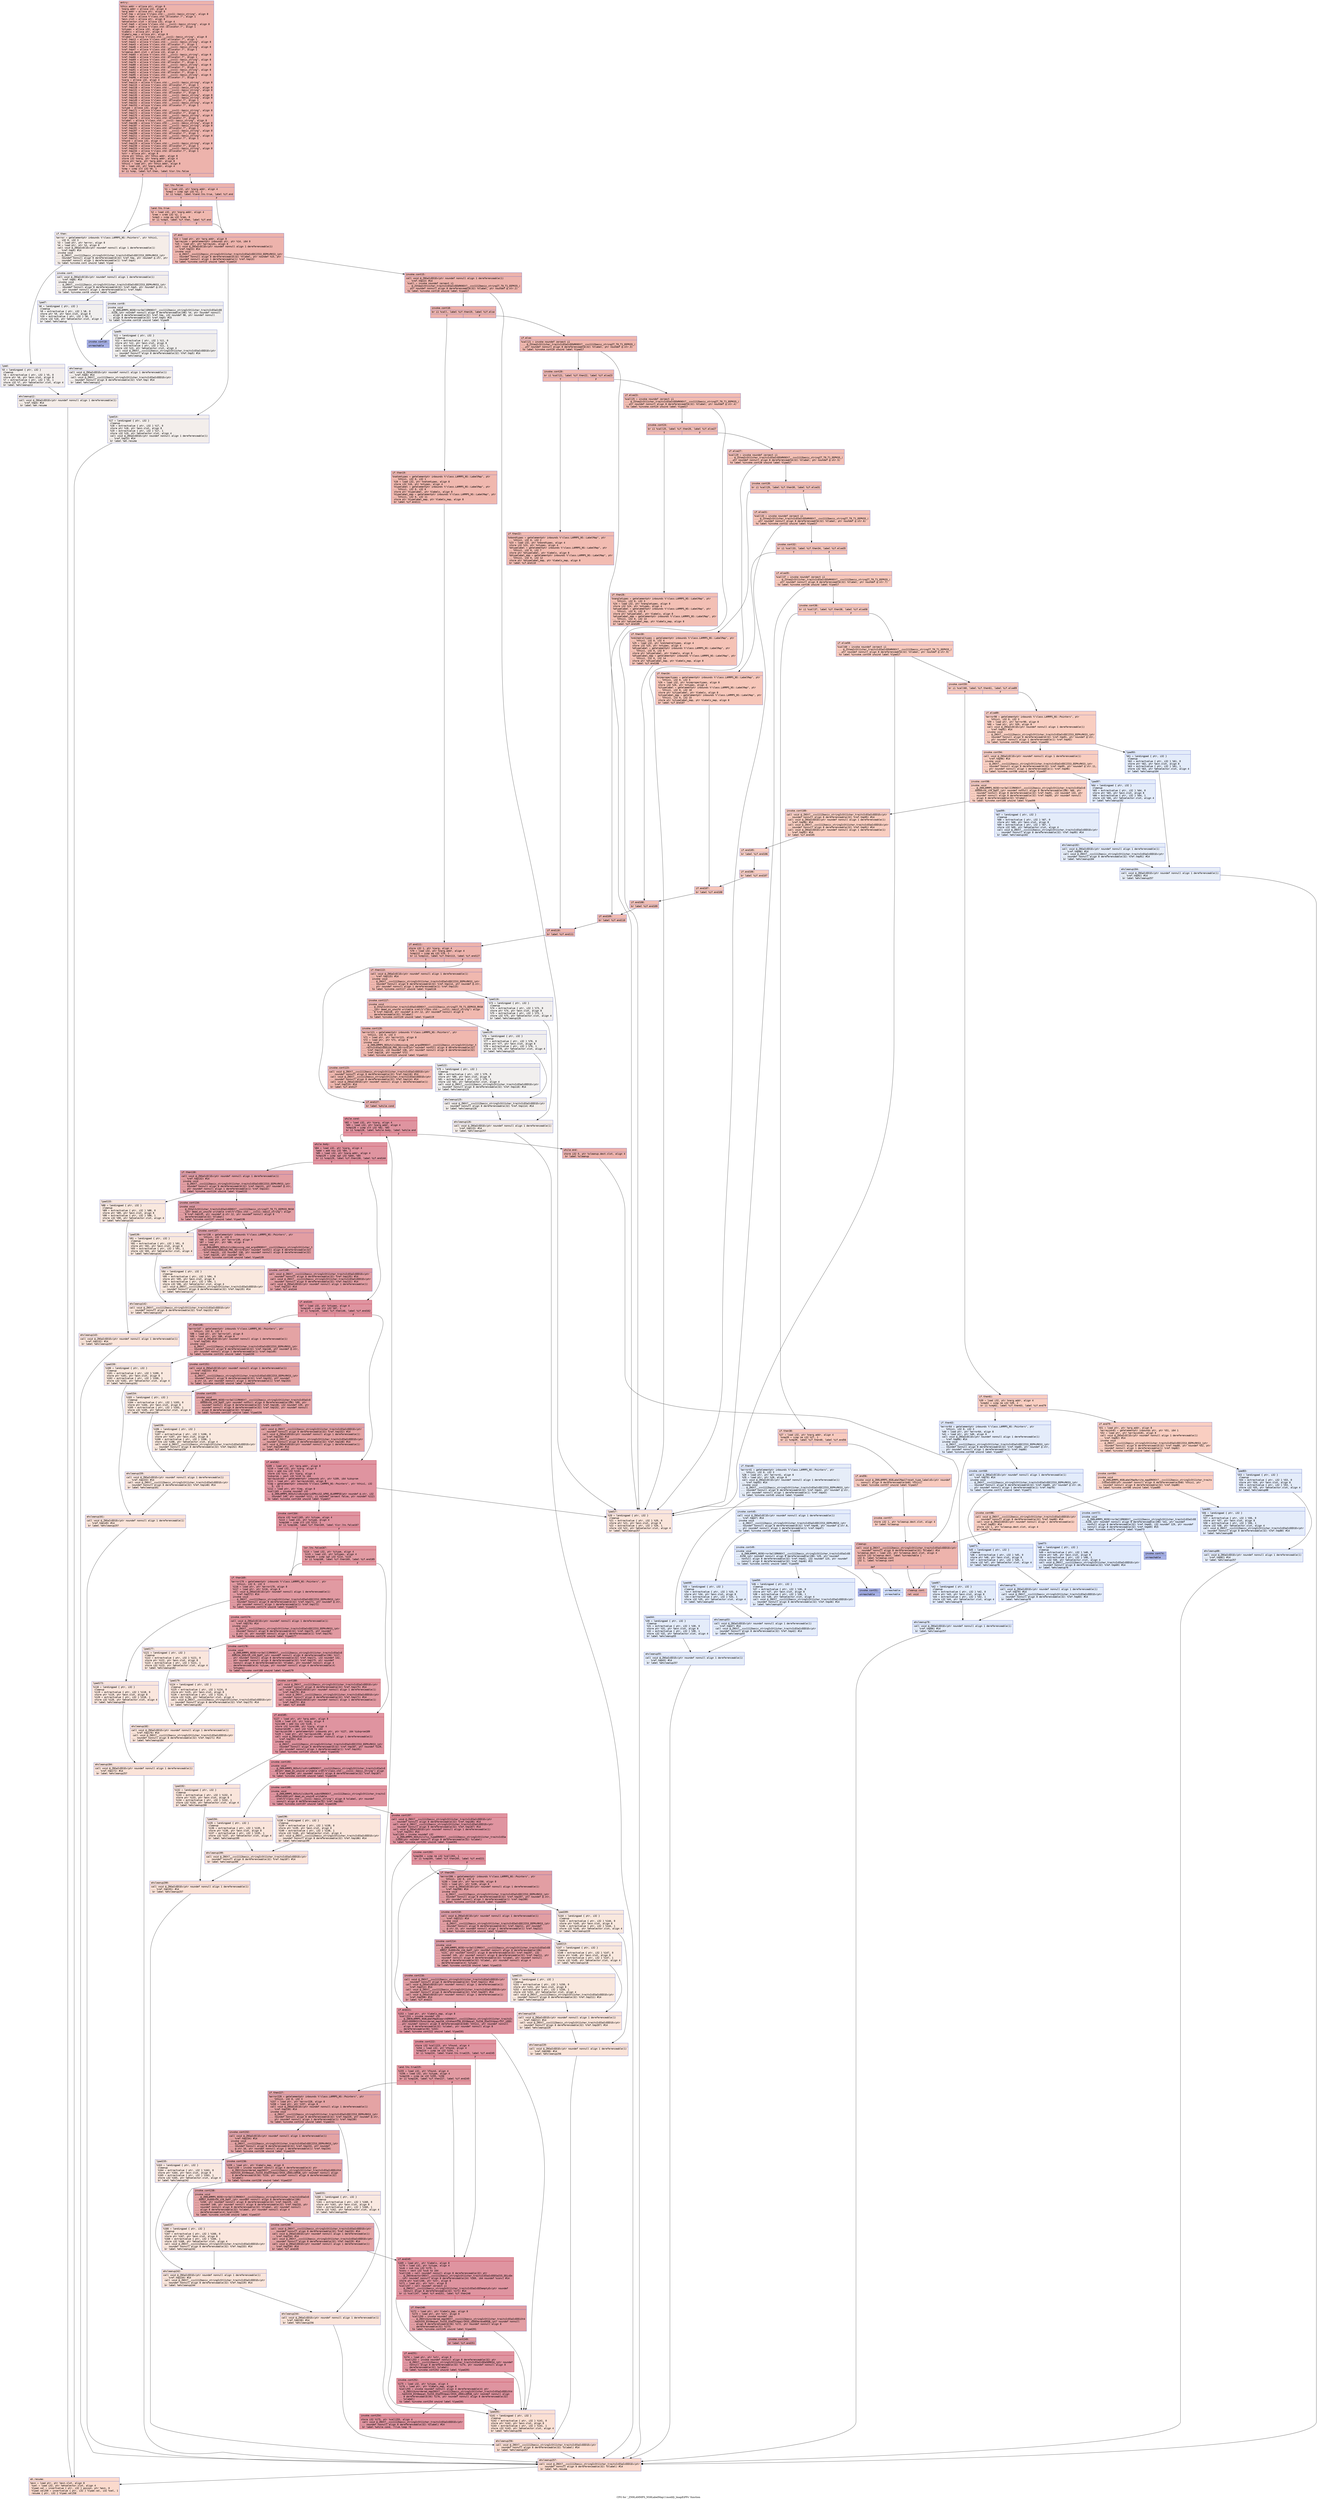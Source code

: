 digraph "CFG for '_ZN9LAMMPS_NS8LabelMap11modify_lmapEiPPc' function" {
	label="CFG for '_ZN9LAMMPS_NS8LabelMap11modify_lmapEiPPc' function";

	Node0x55bfca04e7b0 [shape=record,color="#3d50c3ff", style=filled, fillcolor="#d6524470" fontname="Courier",label="{entry:\l|  %this.addr = alloca ptr, align 8\l  %narg.addr = alloca i32, align 4\l  %arg.addr = alloca ptr, align 8\l  %ref.tmp = alloca %\"class.std::__cxx11::basic_string\", align 8\l  %ref.tmp4 = alloca %\"class.std::allocator.7\", align 1\l  %exn.slot = alloca ptr, align 8\l  %ehselector.slot = alloca i32, align 4\l  %ref.tmp5 = alloca %\"class.std::__cxx11::basic_string\", align 8\l  %ref.tmp6 = alloca %\"class.std::allocator.7\", align 1\l  %ntypes = alloca i32, align 4\l  %labels = alloca ptr, align 8\l  %labels_map = alloca ptr, align 8\l  %tlabel = alloca %\"class.std::__cxx11::basic_string\", align 8\l  %ref.tmp13 = alloca %\"class.std::allocator.7\", align 1\l  %ref.tmp42 = alloca %\"class.std::__cxx11::basic_string\", align 8\l  %ref.tmp43 = alloca %\"class.std::allocator.7\", align 1\l  %ref.tmp46 = alloca %\"class.std::__cxx11::basic_string\", align 8\l  %ref.tmp47 = alloca %\"class.std::allocator.7\", align 1\l  %cleanup.dest.slot = alloca i32, align 4\l  %ref.tmp65 = alloca %\"class.std::__cxx11::basic_string\", align 8\l  %ref.tmp66 = alloca %\"class.std::allocator.7\", align 1\l  %ref.tmp69 = alloca %\"class.std::__cxx11::basic_string\", align 8\l  %ref.tmp70 = alloca %\"class.std::allocator.7\", align 1\l  %ref.tmp80 = alloca %\"class.std::__cxx11::basic_string\", align 8\l  %ref.tmp82 = alloca %\"class.std::allocator.7\", align 1\l  %ref.tmp91 = alloca %\"class.std::__cxx11::basic_string\", align 8\l  %ref.tmp92 = alloca %\"class.std::allocator.7\", align 1\l  %ref.tmp95 = alloca %\"class.std::__cxx11::basic_string\", align 8\l  %ref.tmp96 = alloca %\"class.std::allocator.7\", align 1\l  %iarg = alloca i32, align 4\l  %ref.tmp114 = alloca %\"class.std::__cxx11::basic_string\", align 8\l  %ref.tmp115 = alloca %\"class.std::allocator.7\", align 1\l  %ref.tmp118 = alloca %\"class.std::__cxx11::basic_string\", align 8\l  %ref.tmp131 = alloca %\"class.std::__cxx11::basic_string\", align 8\l  %ref.tmp132 = alloca %\"class.std::allocator.7\", align 1\l  %ref.tmp135 = alloca %\"class.std::__cxx11::basic_string\", align 8\l  %ref.tmp148 = alloca %\"class.std::__cxx11::basic_string\", align 8\l  %ref.tmp149 = alloca %\"class.std::allocator.7\", align 1\l  %ref.tmp152 = alloca %\"class.std::__cxx11::basic_string\", align 8\l  %ref.tmp153 = alloca %\"class.std::allocator.7\", align 1\l  %itype = alloca i32, align 4\l  %ref.tmp171 = alloca %\"class.std::__cxx11::basic_string\", align 8\l  %ref.tmp172 = alloca %\"class.std::allocator.7\", align 1\l  %ref.tmp175 = alloca %\"class.std::__cxx11::basic_string\", align 8\l  %ref.tmp176 = alloca %\"class.std::allocator.7\", align 1\l  %slabel = alloca %\"class.std::__cxx11::basic_string\", align 8\l  %ref.tmp186 = alloca %\"class.std::__cxx11::basic_string\", align 8\l  %ref.tmp187 = alloca %\"class.std::__cxx11::basic_string\", align 8\l  %ref.tmp191 = alloca %\"class.std::allocator.7\", align 1\l  %ref.tmp207 = alloca %\"class.std::__cxx11::basic_string\", align 8\l  %ref.tmp208 = alloca %\"class.std::allocator.7\", align 1\l  %ref.tmp211 = alloca %\"class.std::__cxx11::basic_string\", align 8\l  %ref.tmp212 = alloca %\"class.std::allocator.7\", align 1\l  %found = alloca i32, align 4\l  %ref.tmp229 = alloca %\"class.std::__cxx11::basic_string\", align 8\l  %ref.tmp230 = alloca %\"class.std::allocator.7\", align 1\l  %ref.tmp233 = alloca %\"class.std::__cxx11::basic_string\", align 8\l  %ref.tmp234 = alloca %\"class.std::allocator.7\", align 1\l  %str = alloca ptr, align 8\l  store ptr %this, ptr %this.addr, align 8\l  store i32 %narg, ptr %narg.addr, align 4\l  store ptr %arg, ptr %arg.addr, align 8\l  %this1 = load ptr, ptr %this.addr, align 8\l  %0 = load i32, ptr %narg.addr, align 4\l  %cmp = icmp slt i32 %0, 1\l  br i1 %cmp, label %if.then, label %lor.lhs.false\l|{<s0>T|<s1>F}}"];
	Node0x55bfca04e7b0:s0 -> Node0x55bfca0518e0[tooltip="entry -> if.then\nProbability 0.00%" ];
	Node0x55bfca04e7b0:s1 -> Node0x55bfca051950[tooltip="entry -> lor.lhs.false\nProbability 100.00%" ];
	Node0x55bfca051950 [shape=record,color="#3d50c3ff", style=filled, fillcolor="#d6524470" fontname="Courier",label="{lor.lhs.false:\l|  %1 = load i32, ptr %narg.addr, align 4\l  %cmp2 = icmp sgt i32 %1, 2\l  br i1 %cmp2, label %land.lhs.true, label %if.end\l|{<s0>T|<s1>F}}"];
	Node0x55bfca051950:s0 -> Node0x55bfca051bb0[tooltip="lor.lhs.false -> land.lhs.true\nProbability 50.00%" ];
	Node0x55bfca051950:s1 -> Node0x55bfca051c00[tooltip="lor.lhs.false -> if.end\nProbability 50.00%" ];
	Node0x55bfca051bb0 [shape=record,color="#3d50c3ff", style=filled, fillcolor="#dc5d4a70" fontname="Courier",label="{land.lhs.true:\l|  %2 = load i32, ptr %narg.addr, align 4\l  %rem = srem i32 %2, 2\l  %cmp3 = icmp eq i32 %rem, 0\l  br i1 %cmp3, label %if.then, label %if.end\l|{<s0>T|<s1>F}}"];
	Node0x55bfca051bb0:s0 -> Node0x55bfca0518e0[tooltip="land.lhs.true -> if.then\nProbability 0.00%" ];
	Node0x55bfca051bb0:s1 -> Node0x55bfca051c00[tooltip="land.lhs.true -> if.end\nProbability 100.00%" ];
	Node0x55bfca0518e0 [shape=record,color="#3d50c3ff", style=filled, fillcolor="#e8d6cc70" fontname="Courier",label="{if.then:\l|  %error = getelementptr inbounds %\"class.LAMMPS_NS::Pointers\", ptr %this1,\l... i32 0, i32 3\l  %3 = load ptr, ptr %error, align 8\l  %4 = load ptr, ptr %3, align 8\l  call void @_ZNSaIcEC1Ev(ptr noundef nonnull align 1 dereferenceable(1)\l... %ref.tmp4) #14\l  invoke void\l... @_ZNSt7__cxx1112basic_stringIcSt11char_traitsIcESaIcEEC2IS3_EEPKcRKS3_(ptr\l... noundef nonnull align 8 dereferenceable(32) %ref.tmp, ptr noundef @.str, ptr\l... noundef nonnull align 1 dereferenceable(1) %ref.tmp4)\l          to label %invoke.cont unwind label %lpad\l}"];
	Node0x55bfca0518e0 -> Node0x55bfca052390[tooltip="if.then -> invoke.cont\nProbability 50.00%" ];
	Node0x55bfca0518e0 -> Node0x55bfca052410[tooltip="if.then -> lpad\nProbability 50.00%" ];
	Node0x55bfca052390 [shape=record,color="#3d50c3ff", style=filled, fillcolor="#e3d9d370" fontname="Courier",label="{invoke.cont:\l|  call void @_ZNSaIcEC1Ev(ptr noundef nonnull align 1 dereferenceable(1)\l... %ref.tmp6) #14\l  invoke void\l... @_ZNSt7__cxx1112basic_stringIcSt11char_traitsIcESaIcEEC2IS3_EEPKcRKS3_(ptr\l... noundef nonnull align 8 dereferenceable(32) %ref.tmp5, ptr noundef @.str.1,\l... ptr noundef nonnull align 1 dereferenceable(1) %ref.tmp6)\l          to label %invoke.cont8 unwind label %lpad7\l}"];
	Node0x55bfca052390 -> Node0x55bfca0526e0[tooltip="invoke.cont -> invoke.cont8\nProbability 50.00%" ];
	Node0x55bfca052390 -> Node0x55bfca052730[tooltip="invoke.cont -> lpad7\nProbability 50.00%" ];
	Node0x55bfca0526e0 [shape=record,color="#3d50c3ff", style=filled, fillcolor="#e0dbd870" fontname="Courier",label="{invoke.cont8:\l|  invoke void\l... @_ZN9LAMMPS_NS5Error3allERKNSt7__cxx1112basic_stringIcSt11char_traitsIcESaIcEE\l...EiS8_(ptr noundef nonnull align 8 dereferenceable(196) %4, ptr noundef nonnull\l... align 8 dereferenceable(32) %ref.tmp, i32 noundef 98, ptr noundef nonnull\l... align 8 dereferenceable(32) %ref.tmp5) #15\l          to label %invoke.cont10 unwind label %lpad9\l}"];
	Node0x55bfca0526e0 -> Node0x55bfca052690[tooltip="invoke.cont8 -> invoke.cont10\nProbability 0.00%" ];
	Node0x55bfca0526e0 -> Node0x55bfca0529f0[tooltip="invoke.cont8 -> lpad9\nProbability 100.00%" ];
	Node0x55bfca052690 [shape=record,color="#3d50c3ff", style=filled, fillcolor="#3d50c370" fontname="Courier",label="{invoke.cont10:\l|  unreachable\l}"];
	Node0x55bfca052410 [shape=record,color="#3d50c3ff", style=filled, fillcolor="#e3d9d370" fontname="Courier",label="{lpad:\l|  %5 = landingpad \{ ptr, i32 \}\l          cleanup\l  %6 = extractvalue \{ ptr, i32 \} %5, 0\l  store ptr %6, ptr %exn.slot, align 8\l  %7 = extractvalue \{ ptr, i32 \} %5, 1\l  store i32 %7, ptr %ehselector.slot, align 4\l  br label %ehcleanup12\l}"];
	Node0x55bfca052410 -> Node0x55bfca053090[tooltip="lpad -> ehcleanup12\nProbability 100.00%" ];
	Node0x55bfca052730 [shape=record,color="#3d50c3ff", style=filled, fillcolor="#e0dbd870" fontname="Courier",label="{lpad7:\l|  %8 = landingpad \{ ptr, i32 \}\l          cleanup\l  %9 = extractvalue \{ ptr, i32 \} %8, 0\l  store ptr %9, ptr %exn.slot, align 8\l  %10 = extractvalue \{ ptr, i32 \} %8, 1\l  store i32 %10, ptr %ehselector.slot, align 4\l  br label %ehcleanup\l}"];
	Node0x55bfca052730 -> Node0x55bfca0533e0[tooltip="lpad7 -> ehcleanup\nProbability 100.00%" ];
	Node0x55bfca0529f0 [shape=record,color="#3d50c3ff", style=filled, fillcolor="#e0dbd870" fontname="Courier",label="{lpad9:\l|  %11 = landingpad \{ ptr, i32 \}\l          cleanup\l  %12 = extractvalue \{ ptr, i32 \} %11, 0\l  store ptr %12, ptr %exn.slot, align 8\l  %13 = extractvalue \{ ptr, i32 \} %11, 1\l  store i32 %13, ptr %ehselector.slot, align 4\l  call void @_ZNSt7__cxx1112basic_stringIcSt11char_traitsIcESaIcEED1Ev(ptr\l... noundef nonnull align 8 dereferenceable(32) %ref.tmp5) #14\l  br label %ehcleanup\l}"];
	Node0x55bfca0529f0 -> Node0x55bfca0533e0[tooltip="lpad9 -> ehcleanup\nProbability 100.00%" ];
	Node0x55bfca0533e0 [shape=record,color="#3d50c3ff", style=filled, fillcolor="#e3d9d370" fontname="Courier",label="{ehcleanup:\l|  call void @_ZNSaIcED1Ev(ptr noundef nonnull align 1 dereferenceable(1)\l... %ref.tmp6) #14\l  call void @_ZNSt7__cxx1112basic_stringIcSt11char_traitsIcESaIcEED1Ev(ptr\l... noundef nonnull align 8 dereferenceable(32) %ref.tmp) #14\l  br label %ehcleanup12\l}"];
	Node0x55bfca0533e0 -> Node0x55bfca053090[tooltip="ehcleanup -> ehcleanup12\nProbability 100.00%" ];
	Node0x55bfca053090 [shape=record,color="#3d50c3ff", style=filled, fillcolor="#e8d6cc70" fontname="Courier",label="{ehcleanup12:\l|  call void @_ZNSaIcED1Ev(ptr noundef nonnull align 1 dereferenceable(1)\l... %ref.tmp4) #14\l  br label %eh.resume\l}"];
	Node0x55bfca053090 -> Node0x55bfca053e40[tooltip="ehcleanup12 -> eh.resume\nProbability 100.00%" ];
	Node0x55bfca051c00 [shape=record,color="#3d50c3ff", style=filled, fillcolor="#d6524470" fontname="Courier",label="{if.end:\l|  %14 = load ptr, ptr %arg.addr, align 8\l  %arrayidx = getelementptr inbounds ptr, ptr %14, i64 0\l  %15 = load ptr, ptr %arrayidx, align 8\l  call void @_ZNSaIcEC1Ev(ptr noundef nonnull align 1 dereferenceable(1)\l... %ref.tmp13) #14\l  invoke void\l... @_ZNSt7__cxx1112basic_stringIcSt11char_traitsIcESaIcEEC2IS3_EEPKcRKS3_(ptr\l... noundef nonnull align 8 dereferenceable(32) %tlabel, ptr noundef %15, ptr\l... noundef nonnull align 1 dereferenceable(1) %ref.tmp13)\l          to label %invoke.cont15 unwind label %lpad14\l}"];
	Node0x55bfca051c00 -> Node0x55bfca054230[tooltip="if.end -> invoke.cont15\nProbability 100.00%" ];
	Node0x55bfca051c00 -> Node0x55bfca0542b0[tooltip="if.end -> lpad14\nProbability 0.00%" ];
	Node0x55bfca054230 [shape=record,color="#3d50c3ff", style=filled, fillcolor="#d6524470" fontname="Courier",label="{invoke.cont15:\l|  call void @_ZNSaIcED1Ev(ptr noundef nonnull align 1 dereferenceable(1)\l... %ref.tmp13) #14\l  %call = invoke noundef zeroext i1\l... @_ZSteqIcSt11char_traitsIcESaIcEEbRKNSt7__cxx1112basic_stringIT_T0_T1_EEPKS5_(\l...ptr noundef nonnull align 8 dereferenceable(32) %tlabel, ptr noundef @.str.2)\l          to label %invoke.cont18 unwind label %lpad17\l}"];
	Node0x55bfca054230 -> Node0x55bfca0545e0[tooltip="invoke.cont15 -> invoke.cont18\nProbability 100.00%" ];
	Node0x55bfca054230 -> Node0x55bfca054690[tooltip="invoke.cont15 -> lpad17\nProbability 0.00%" ];
	Node0x55bfca0545e0 [shape=record,color="#3d50c3ff", style=filled, fillcolor="#d6524470" fontname="Courier",label="{invoke.cont18:\l|  br i1 %call, label %if.then19, label %if.else\l|{<s0>T|<s1>F}}"];
	Node0x55bfca0545e0:s0 -> Node0x55bfca054a10[tooltip="invoke.cont18 -> if.then19\nProbability 50.00%" ];
	Node0x55bfca0545e0:s1 -> Node0x55bfca054a90[tooltip="invoke.cont18 -> if.else\nProbability 50.00%" ];
	Node0x55bfca054a10 [shape=record,color="#3d50c3ff", style=filled, fillcolor="#dc5d4a70" fontname="Courier",label="{if.then19:\l|  %natomtypes = getelementptr inbounds %\"class.LAMMPS_NS::LabelMap\", ptr\l... %this1, i32 0, i32 1\l  %16 = load i32, ptr %natomtypes, align 8\l  store i32 %16, ptr %ntypes, align 4\l  %typelabel = getelementptr inbounds %\"class.LAMMPS_NS::LabelMap\", ptr\l... %this1, i32 0, i32 6\l  store ptr %typelabel, ptr %labels, align 8\l  %typelabel_map = getelementptr inbounds %\"class.LAMMPS_NS::LabelMap\", ptr\l... %this1, i32 0, i32 11\l  store ptr %typelabel_map, ptr %labels_map, align 8\l  br label %if.end111\l}"];
	Node0x55bfca054a10 -> Node0x55bfca0550c0[tooltip="if.then19 -> if.end111\nProbability 100.00%" ];
	Node0x55bfca0542b0 [shape=record,color="#3d50c3ff", style=filled, fillcolor="#e5d8d170" fontname="Courier",label="{lpad14:\l|  %17 = landingpad \{ ptr, i32 \}\l          cleanup\l  %18 = extractvalue \{ ptr, i32 \} %17, 0\l  store ptr %18, ptr %exn.slot, align 8\l  %19 = extractvalue \{ ptr, i32 \} %17, 1\l  store i32 %19, ptr %ehselector.slot, align 4\l  call void @_ZNSaIcED1Ev(ptr noundef nonnull align 1 dereferenceable(1)\l... %ref.tmp13) #14\l  br label %eh.resume\l}"];
	Node0x55bfca0542b0 -> Node0x55bfca053e40[tooltip="lpad14 -> eh.resume\nProbability 100.00%" ];
	Node0x55bfca054690 [shape=record,color="#3d50c3ff", style=filled, fillcolor="#f4c5ad70" fontname="Courier",label="{lpad17:\l|  %20 = landingpad \{ ptr, i32 \}\l          cleanup\l  %21 = extractvalue \{ ptr, i32 \} %20, 0\l  store ptr %21, ptr %exn.slot, align 8\l  %22 = extractvalue \{ ptr, i32 \} %20, 1\l  store i32 %22, ptr %ehselector.slot, align 4\l  br label %ehcleanup257\l}"];
	Node0x55bfca054690 -> Node0x55bfca055860[tooltip="lpad17 -> ehcleanup257\nProbability 100.00%" ];
	Node0x55bfca054a90 [shape=record,color="#3d50c3ff", style=filled, fillcolor="#dc5d4a70" fontname="Courier",label="{if.else:\l|  %call21 = invoke noundef zeroext i1\l... @_ZSteqIcSt11char_traitsIcESaIcEEbRKNSt7__cxx1112basic_stringIT_T0_T1_EEPKS5_(\l...ptr noundef nonnull align 8 dereferenceable(32) %tlabel, ptr noundef @.str.3)\l          to label %invoke.cont20 unwind label %lpad17\l}"];
	Node0x55bfca054a90 -> Node0x55bfca055980[tooltip="if.else -> invoke.cont20\nProbability 100.00%" ];
	Node0x55bfca054a90 -> Node0x55bfca054690[tooltip="if.else -> lpad17\nProbability 0.00%" ];
	Node0x55bfca055980 [shape=record,color="#3d50c3ff", style=filled, fillcolor="#dc5d4a70" fontname="Courier",label="{invoke.cont20:\l|  br i1 %call21, label %if.then22, label %if.else23\l|{<s0>T|<s1>F}}"];
	Node0x55bfca055980:s0 -> Node0x55bfca050910[tooltip="invoke.cont20 -> if.then22\nProbability 50.00%" ];
	Node0x55bfca055980:s1 -> Node0x55bfca050990[tooltip="invoke.cont20 -> if.else23\nProbability 50.00%" ];
	Node0x55bfca050910 [shape=record,color="#3d50c3ff", style=filled, fillcolor="#e1675170" fontname="Courier",label="{if.then22:\l|  %nbondtypes = getelementptr inbounds %\"class.LAMMPS_NS::LabelMap\", ptr\l... %this1, i32 0, i32 2\l  %23 = load i32, ptr %nbondtypes, align 4\l  store i32 %23, ptr %ntypes, align 4\l  %btypelabel = getelementptr inbounds %\"class.LAMMPS_NS::LabelMap\", ptr\l... %this1, i32 0, i32 7\l  store ptr %btypelabel, ptr %labels, align 8\l  %btypelabel_map = getelementptr inbounds %\"class.LAMMPS_NS::LabelMap\", ptr\l... %this1, i32 0, i32 12\l  store ptr %btypelabel_map, ptr %labels_map, align 8\l  br label %if.end110\l}"];
	Node0x55bfca050910 -> Node0x55bfca056940[tooltip="if.then22 -> if.end110\nProbability 100.00%" ];
	Node0x55bfca050990 [shape=record,color="#3d50c3ff", style=filled, fillcolor="#e1675170" fontname="Courier",label="{if.else23:\l|  %call25 = invoke noundef zeroext i1\l... @_ZSteqIcSt11char_traitsIcESaIcEEbRKNSt7__cxx1112basic_stringIT_T0_T1_EEPKS5_(\l...ptr noundef nonnull align 8 dereferenceable(32) %tlabel, ptr noundef @.str.4)\l          to label %invoke.cont24 unwind label %lpad17\l}"];
	Node0x55bfca050990 -> Node0x55bfca056a30[tooltip="if.else23 -> invoke.cont24\nProbability 100.00%" ];
	Node0x55bfca050990 -> Node0x55bfca054690[tooltip="if.else23 -> lpad17\nProbability 0.00%" ];
	Node0x55bfca056a30 [shape=record,color="#3d50c3ff", style=filled, fillcolor="#e1675170" fontname="Courier",label="{invoke.cont24:\l|  br i1 %call25, label %if.then26, label %if.else27\l|{<s0>T|<s1>F}}"];
	Node0x55bfca056a30:s0 -> Node0x55bfca056c80[tooltip="invoke.cont24 -> if.then26\nProbability 50.00%" ];
	Node0x55bfca056a30:s1 -> Node0x55bfca056d00[tooltip="invoke.cont24 -> if.else27\nProbability 50.00%" ];
	Node0x55bfca056c80 [shape=record,color="#3d50c3ff", style=filled, fillcolor="#e5705870" fontname="Courier",label="{if.then26:\l|  %nangletypes = getelementptr inbounds %\"class.LAMMPS_NS::LabelMap\", ptr\l... %this1, i32 0, i32 3\l  %24 = load i32, ptr %nangletypes, align 8\l  store i32 %24, ptr %ntypes, align 4\l  %atypelabel = getelementptr inbounds %\"class.LAMMPS_NS::LabelMap\", ptr\l... %this1, i32 0, i32 8\l  store ptr %atypelabel, ptr %labels, align 8\l  %atypelabel_map = getelementptr inbounds %\"class.LAMMPS_NS::LabelMap\", ptr\l... %this1, i32 0, i32 13\l  store ptr %atypelabel_map, ptr %labels_map, align 8\l  br label %if.end109\l}"];
	Node0x55bfca056c80 -> Node0x55bfca057360[tooltip="if.then26 -> if.end109\nProbability 100.00%" ];
	Node0x55bfca056d00 [shape=record,color="#3d50c3ff", style=filled, fillcolor="#e5705870" fontname="Courier",label="{if.else27:\l|  %call29 = invoke noundef zeroext i1\l... @_ZSteqIcSt11char_traitsIcESaIcEEbRKNSt7__cxx1112basic_stringIT_T0_T1_EEPKS5_(\l...ptr noundef nonnull align 8 dereferenceable(32) %tlabel, ptr noundef @.str.5)\l          to label %invoke.cont28 unwind label %lpad17\l}"];
	Node0x55bfca056d00 -> Node0x55bfca057450[tooltip="if.else27 -> invoke.cont28\nProbability 100.00%" ];
	Node0x55bfca056d00 -> Node0x55bfca054690[tooltip="if.else27 -> lpad17\nProbability 0.00%" ];
	Node0x55bfca057450 [shape=record,color="#3d50c3ff", style=filled, fillcolor="#e5705870" fontname="Courier",label="{invoke.cont28:\l|  br i1 %call29, label %if.then30, label %if.else31\l|{<s0>T|<s1>F}}"];
	Node0x55bfca057450:s0 -> Node0x55bfca0576a0[tooltip="invoke.cont28 -> if.then30\nProbability 50.00%" ];
	Node0x55bfca057450:s1 -> Node0x55bfca057720[tooltip="invoke.cont28 -> if.else31\nProbability 50.00%" ];
	Node0x55bfca0576a0 [shape=record,color="#3d50c3ff", style=filled, fillcolor="#e8765c70" fontname="Courier",label="{if.then30:\l|  %ndihedraltypes = getelementptr inbounds %\"class.LAMMPS_NS::LabelMap\", ptr\l... %this1, i32 0, i32 4\l  %25 = load i32, ptr %ndihedraltypes, align 4\l  store i32 %25, ptr %ntypes, align 4\l  %dtypelabel = getelementptr inbounds %\"class.LAMMPS_NS::LabelMap\", ptr\l... %this1, i32 0, i32 9\l  store ptr %dtypelabel, ptr %labels, align 8\l  %dtypelabel_map = getelementptr inbounds %\"class.LAMMPS_NS::LabelMap\", ptr\l... %this1, i32 0, i32 14\l  store ptr %dtypelabel_map, ptr %labels_map, align 8\l  br label %if.end108\l}"];
	Node0x55bfca0576a0 -> Node0x55bfca057d80[tooltip="if.then30 -> if.end108\nProbability 100.00%" ];
	Node0x55bfca057720 [shape=record,color="#3d50c3ff", style=filled, fillcolor="#e8765c70" fontname="Courier",label="{if.else31:\l|  %call33 = invoke noundef zeroext i1\l... @_ZSteqIcSt11char_traitsIcESaIcEEbRKNSt7__cxx1112basic_stringIT_T0_T1_EEPKS5_(\l...ptr noundef nonnull align 8 dereferenceable(32) %tlabel, ptr noundef @.str.6)\l          to label %invoke.cont32 unwind label %lpad17\l}"];
	Node0x55bfca057720 -> Node0x55bfca057e70[tooltip="if.else31 -> invoke.cont32\nProbability 100.00%" ];
	Node0x55bfca057720 -> Node0x55bfca054690[tooltip="if.else31 -> lpad17\nProbability 0.00%" ];
	Node0x55bfca057e70 [shape=record,color="#3d50c3ff", style=filled, fillcolor="#e8765c70" fontname="Courier",label="{invoke.cont32:\l|  br i1 %call33, label %if.then34, label %if.else35\l|{<s0>T|<s1>F}}"];
	Node0x55bfca057e70:s0 -> Node0x55bfca0580c0[tooltip="invoke.cont32 -> if.then34\nProbability 50.00%" ];
	Node0x55bfca057e70:s1 -> Node0x55bfca058140[tooltip="invoke.cont32 -> if.else35\nProbability 50.00%" ];
	Node0x55bfca0580c0 [shape=record,color="#3d50c3ff", style=filled, fillcolor="#ec7f6370" fontname="Courier",label="{if.then34:\l|  %nimpropertypes = getelementptr inbounds %\"class.LAMMPS_NS::LabelMap\", ptr\l... %this1, i32 0, i32 5\l  %26 = load i32, ptr %nimpropertypes, align 8\l  store i32 %26, ptr %ntypes, align 4\l  %itypelabel = getelementptr inbounds %\"class.LAMMPS_NS::LabelMap\", ptr\l... %this1, i32 0, i32 10\l  store ptr %itypelabel, ptr %labels, align 8\l  %itypelabel_map = getelementptr inbounds %\"class.LAMMPS_NS::LabelMap\", ptr\l... %this1, i32 0, i32 15\l  store ptr %itypelabel_map, ptr %labels_map, align 8\l  br label %if.end107\l}"];
	Node0x55bfca0580c0 -> Node0x55bfca0587a0[tooltip="if.then34 -> if.end107\nProbability 100.00%" ];
	Node0x55bfca058140 [shape=record,color="#3d50c3ff", style=filled, fillcolor="#ec7f6370" fontname="Courier",label="{if.else35:\l|  %call37 = invoke noundef zeroext i1\l... @_ZSteqIcSt11char_traitsIcESaIcEEbRKNSt7__cxx1112basic_stringIT_T0_T1_EEPKS5_(\l...ptr noundef nonnull align 8 dereferenceable(32) %tlabel, ptr noundef @.str.7)\l          to label %invoke.cont36 unwind label %lpad17\l}"];
	Node0x55bfca058140 -> Node0x55bfca058890[tooltip="if.else35 -> invoke.cont36\nProbability 100.00%" ];
	Node0x55bfca058140 -> Node0x55bfca054690[tooltip="if.else35 -> lpad17\nProbability 0.00%" ];
	Node0x55bfca058890 [shape=record,color="#3d50c3ff", style=filled, fillcolor="#ec7f6370" fontname="Courier",label="{invoke.cont36:\l|  br i1 %call37, label %if.then38, label %if.else58\l|{<s0>T|<s1>F}}"];
	Node0x55bfca058890:s0 -> Node0x55bfca058ae0[tooltip="invoke.cont36 -> if.then38\nProbability 50.00%" ];
	Node0x55bfca058890:s1 -> Node0x55bfca058b60[tooltip="invoke.cont36 -> if.else58\nProbability 50.00%" ];
	Node0x55bfca058ae0 [shape=record,color="#3d50c3ff", style=filled, fillcolor="#ef886b70" fontname="Courier",label="{if.then38:\l|  %27 = load i32, ptr %narg.addr, align 4\l  %cmp39 = icmp ne i32 %27, 1\l  br i1 %cmp39, label %if.then40, label %if.end56\l|{<s0>T|<s1>F}}"];
	Node0x55bfca058ae0:s0 -> Node0x55bfca058da0[tooltip="if.then38 -> if.then40\nProbability 0.00%" ];
	Node0x55bfca058ae0:s1 -> Node0x55bfca058e20[tooltip="if.then38 -> if.end56\nProbability 100.00%" ];
	Node0x55bfca058da0 [shape=record,color="#3d50c3ff", style=filled, fillcolor="#c7d7f070" fontname="Courier",label="{if.then40:\l|  %error41 = getelementptr inbounds %\"class.LAMMPS_NS::Pointers\", ptr\l... %this1, i32 0, i32 3\l  %28 = load ptr, ptr %error41, align 8\l  %29 = load ptr, ptr %28, align 8\l  call void @_ZNSaIcEC1Ev(ptr noundef nonnull align 1 dereferenceable(1)\l... %ref.tmp43) #14\l  invoke void\l... @_ZNSt7__cxx1112basic_stringIcSt11char_traitsIcESaIcEEC2IS3_EEPKcRKS3_(ptr\l... noundef nonnull align 8 dereferenceable(32) %ref.tmp42, ptr noundef @.str,\l... ptr noundef nonnull align 1 dereferenceable(1) %ref.tmp43)\l          to label %invoke.cont45 unwind label %lpad44\l}"];
	Node0x55bfca058da0 -> Node0x55bfca0592b0[tooltip="if.then40 -> invoke.cont45\nProbability 50.00%" ];
	Node0x55bfca058da0 -> Node0x55bfca059330[tooltip="if.then40 -> lpad44\nProbability 50.00%" ];
	Node0x55bfca0592b0 [shape=record,color="#3d50c3ff", style=filled, fillcolor="#c1d4f470" fontname="Courier",label="{invoke.cont45:\l|  call void @_ZNSaIcEC1Ev(ptr noundef nonnull align 1 dereferenceable(1)\l... %ref.tmp47) #14\l  invoke void\l... @_ZNSt7__cxx1112basic_stringIcSt11char_traitsIcESaIcEEC2IS3_EEPKcRKS3_(ptr\l... noundef nonnull align 8 dereferenceable(32) %ref.tmp46, ptr noundef @.str.8,\l... ptr noundef nonnull align 1 dereferenceable(1) %ref.tmp47)\l          to label %invoke.cont49 unwind label %lpad48\l}"];
	Node0x55bfca0592b0 -> Node0x55bfca0596b0[tooltip="invoke.cont45 -> invoke.cont49\nProbability 50.00%" ];
	Node0x55bfca0592b0 -> Node0x55bfca059700[tooltip="invoke.cont45 -> lpad48\nProbability 50.00%" ];
	Node0x55bfca0596b0 [shape=record,color="#3d50c3ff", style=filled, fillcolor="#bfd3f670" fontname="Courier",label="{invoke.cont49:\l|  invoke void\l... @_ZN9LAMMPS_NS5Error3allERKNSt7__cxx1112basic_stringIcSt11char_traitsIcESaIcEE\l...EiS8_(ptr noundef nonnull align 8 dereferenceable(196) %29, ptr noundef\l... nonnull align 8 dereferenceable(32) %ref.tmp42, i32 noundef 125, ptr noundef\l... nonnull align 8 dereferenceable(32) %ref.tmp46) #15\l          to label %invoke.cont51 unwind label %lpad50\l}"];
	Node0x55bfca0596b0 -> Node0x55bfca059660[tooltip="invoke.cont49 -> invoke.cont51\nProbability 0.00%" ];
	Node0x55bfca0596b0 -> Node0x55bfca059a20[tooltip="invoke.cont49 -> lpad50\nProbability 100.00%" ];
	Node0x55bfca059660 [shape=record,color="#3d50c3ff", style=filled, fillcolor="#3d50c370" fontname="Courier",label="{invoke.cont51:\l|  unreachable\l}"];
	Node0x55bfca059330 [shape=record,color="#3d50c3ff", style=filled, fillcolor="#c1d4f470" fontname="Courier",label="{lpad44:\l|  %30 = landingpad \{ ptr, i32 \}\l          cleanup\l  %31 = extractvalue \{ ptr, i32 \} %30, 0\l  store ptr %31, ptr %exn.slot, align 8\l  %32 = extractvalue \{ ptr, i32 \} %30, 1\l  store i32 %32, ptr %ehselector.slot, align 4\l  br label %ehcleanup55\l}"];
	Node0x55bfca059330 -> Node0x55bfca059fe0[tooltip="lpad44 -> ehcleanup55\nProbability 100.00%" ];
	Node0x55bfca059700 [shape=record,color="#3d50c3ff", style=filled, fillcolor="#bfd3f670" fontname="Courier",label="{lpad48:\l|  %33 = landingpad \{ ptr, i32 \}\l          cleanup\l  %34 = extractvalue \{ ptr, i32 \} %33, 0\l  store ptr %34, ptr %exn.slot, align 8\l  %35 = extractvalue \{ ptr, i32 \} %33, 1\l  store i32 %35, ptr %ehselector.slot, align 4\l  br label %ehcleanup53\l}"];
	Node0x55bfca059700 -> Node0x55bfca05a330[tooltip="lpad48 -> ehcleanup53\nProbability 100.00%" ];
	Node0x55bfca059a20 [shape=record,color="#3d50c3ff", style=filled, fillcolor="#bfd3f670" fontname="Courier",label="{lpad50:\l|  %36 = landingpad \{ ptr, i32 \}\l          cleanup\l  %37 = extractvalue \{ ptr, i32 \} %36, 0\l  store ptr %37, ptr %exn.slot, align 8\l  %38 = extractvalue \{ ptr, i32 \} %36, 1\l  store i32 %38, ptr %ehselector.slot, align 4\l  call void @_ZNSt7__cxx1112basic_stringIcSt11char_traitsIcESaIcEED1Ev(ptr\l... noundef nonnull align 8 dereferenceable(32) %ref.tmp46) #14\l  br label %ehcleanup53\l}"];
	Node0x55bfca059a20 -> Node0x55bfca05a330[tooltip="lpad50 -> ehcleanup53\nProbability 100.00%" ];
	Node0x55bfca05a330 [shape=record,color="#3d50c3ff", style=filled, fillcolor="#c1d4f470" fontname="Courier",label="{ehcleanup53:\l|  call void @_ZNSaIcED1Ev(ptr noundef nonnull align 1 dereferenceable(1)\l... %ref.tmp47) #14\l  call void @_ZNSt7__cxx1112basic_stringIcSt11char_traitsIcESaIcEED1Ev(ptr\l... noundef nonnull align 8 dereferenceable(32) %ref.tmp42) #14\l  br label %ehcleanup55\l}"];
	Node0x55bfca05a330 -> Node0x55bfca059fe0[tooltip="ehcleanup53 -> ehcleanup55\nProbability 100.00%" ];
	Node0x55bfca059fe0 [shape=record,color="#3d50c3ff", style=filled, fillcolor="#c7d7f070" fontname="Courier",label="{ehcleanup55:\l|  call void @_ZNSaIcED1Ev(ptr noundef nonnull align 1 dereferenceable(1)\l... %ref.tmp43) #14\l  br label %ehcleanup257\l}"];
	Node0x55bfca059fe0 -> Node0x55bfca055860[tooltip="ehcleanup55 -> ehcleanup257\nProbability 100.00%" ];
	Node0x55bfca058e20 [shape=record,color="#3d50c3ff", style=filled, fillcolor="#ef886b70" fontname="Courier",label="{if.end56:\l|  invoke void @_ZN9LAMMPS_NS8LabelMap17reset_type_labelsEv(ptr noundef\l... nonnull align 8 dereferenceable(648) %this1)\l          to label %invoke.cont57 unwind label %lpad17\l}"];
	Node0x55bfca058e20 -> Node0x55bfca05ac50[tooltip="if.end56 -> invoke.cont57\nProbability 100.00%" ];
	Node0x55bfca058e20 -> Node0x55bfca054690[tooltip="if.end56 -> lpad17\nProbability 0.00%" ];
	Node0x55bfca05ac50 [shape=record,color="#3d50c3ff", style=filled, fillcolor="#ef886b70" fontname="Courier",label="{invoke.cont57:\l|  store i32 1, ptr %cleanup.dest.slot, align 4\l  br label %cleanup\l}"];
	Node0x55bfca05ac50 -> Node0x55bfca05ae30[tooltip="invoke.cont57 -> cleanup\nProbability 100.00%" ];
	Node0x55bfca058b60 [shape=record,color="#3d50c3ff", style=filled, fillcolor="#ef886b70" fontname="Courier",label="{if.else58:\l|  %call60 = invoke noundef zeroext i1\l... @_ZSteqIcSt11char_traitsIcESaIcEEbRKNSt7__cxx1112basic_stringIT_T0_T1_EEPKS5_(\l...ptr noundef nonnull align 8 dereferenceable(32) %tlabel, ptr noundef @.str.9)\l          to label %invoke.cont59 unwind label %lpad17\l}"];
	Node0x55bfca058b60 -> Node0x55bfca05aef0[tooltip="if.else58 -> invoke.cont59\nProbability 100.00%" ];
	Node0x55bfca058b60 -> Node0x55bfca054690[tooltip="if.else58 -> lpad17\nProbability 0.00%" ];
	Node0x55bfca05aef0 [shape=record,color="#3d50c3ff", style=filled, fillcolor="#ef886b70" fontname="Courier",label="{invoke.cont59:\l|  br i1 %call60, label %if.then61, label %if.else89\l|{<s0>T|<s1>F}}"];
	Node0x55bfca05aef0:s0 -> Node0x55bfca05b0d0[tooltip="invoke.cont59 -> if.then61\nProbability 50.00%" ];
	Node0x55bfca05aef0:s1 -> Node0x55bfca05b120[tooltip="invoke.cont59 -> if.else89\nProbability 50.00%" ];
	Node0x55bfca05b0d0 [shape=record,color="#3d50c3ff", style=filled, fillcolor="#f2907270" fontname="Courier",label="{if.then61:\l|  %39 = load i32, ptr %narg.addr, align 4\l  %cmp62 = icmp ne i32 %39, 2\l  br i1 %cmp62, label %if.then63, label %if.end79\l|{<s0>T|<s1>F}}"];
	Node0x55bfca05b0d0:s0 -> Node0x55bfca05b360[tooltip="if.then61 -> if.then63\nProbability 0.00%" ];
	Node0x55bfca05b0d0:s1 -> Node0x55bfca05b3e0[tooltip="if.then61 -> if.end79\nProbability 100.00%" ];
	Node0x55bfca05b360 [shape=record,color="#3d50c3ff", style=filled, fillcolor="#c1d4f470" fontname="Courier",label="{if.then63:\l|  %error64 = getelementptr inbounds %\"class.LAMMPS_NS::Pointers\", ptr\l... %this1, i32 0, i32 3\l  %40 = load ptr, ptr %error64, align 8\l  %41 = load ptr, ptr %40, align 8\l  call void @_ZNSaIcEC1Ev(ptr noundef nonnull align 1 dereferenceable(1)\l... %ref.tmp66) #14\l  invoke void\l... @_ZNSt7__cxx1112basic_stringIcSt11char_traitsIcESaIcEEC2IS3_EEPKcRKS3_(ptr\l... noundef nonnull align 8 dereferenceable(32) %ref.tmp65, ptr noundef @.str,\l... ptr noundef nonnull align 1 dereferenceable(1) %ref.tmp66)\l          to label %invoke.cont68 unwind label %lpad67\l}"];
	Node0x55bfca05b360 -> Node0x55bfca05b870[tooltip="if.then63 -> invoke.cont68\nProbability 50.00%" ];
	Node0x55bfca05b360 -> Node0x55bfca05b8f0[tooltip="if.then63 -> lpad67\nProbability 50.00%" ];
	Node0x55bfca05b870 [shape=record,color="#3d50c3ff", style=filled, fillcolor="#bfd3f670" fontname="Courier",label="{invoke.cont68:\l|  call void @_ZNSaIcEC1Ev(ptr noundef nonnull align 1 dereferenceable(1)\l... %ref.tmp70) #14\l  invoke void\l... @_ZNSt7__cxx1112basic_stringIcSt11char_traitsIcESaIcEEC2IS3_EEPKcRKS3_(ptr\l... noundef nonnull align 8 dereferenceable(32) %ref.tmp69, ptr noundef @.str.10,\l... ptr noundef nonnull align 1 dereferenceable(1) %ref.tmp70)\l          to label %invoke.cont72 unwind label %lpad71\l}"];
	Node0x55bfca05b870 -> Node0x55bfca05bc10[tooltip="invoke.cont68 -> invoke.cont72\nProbability 50.00%" ];
	Node0x55bfca05b870 -> Node0x55bfca05bc60[tooltip="invoke.cont68 -> lpad71\nProbability 50.00%" ];
	Node0x55bfca05bc10 [shape=record,color="#3d50c3ff", style=filled, fillcolor="#b9d0f970" fontname="Courier",label="{invoke.cont72:\l|  invoke void\l... @_ZN9LAMMPS_NS5Error3allERKNSt7__cxx1112basic_stringIcSt11char_traitsIcESaIcEE\l...EiS8_(ptr noundef nonnull align 8 dereferenceable(196) %41, ptr noundef\l... nonnull align 8 dereferenceable(32) %ref.tmp65, i32 noundef 129, ptr noundef\l... nonnull align 8 dereferenceable(32) %ref.tmp69) #15\l          to label %invoke.cont74 unwind label %lpad73\l}"];
	Node0x55bfca05bc10 -> Node0x55bfca05bbc0[tooltip="invoke.cont72 -> invoke.cont74\nProbability 0.00%" ];
	Node0x55bfca05bc10 -> Node0x55bfca05bf80[tooltip="invoke.cont72 -> lpad73\nProbability 100.00%" ];
	Node0x55bfca05bbc0 [shape=record,color="#3d50c3ff", style=filled, fillcolor="#3d50c370" fontname="Courier",label="{invoke.cont74:\l|  unreachable\l}"];
	Node0x55bfca05b8f0 [shape=record,color="#3d50c3ff", style=filled, fillcolor="#bfd3f670" fontname="Courier",label="{lpad67:\l|  %42 = landingpad \{ ptr, i32 \}\l          cleanup\l  %43 = extractvalue \{ ptr, i32 \} %42, 0\l  store ptr %43, ptr %exn.slot, align 8\l  %44 = extractvalue \{ ptr, i32 \} %42, 1\l  store i32 %44, ptr %ehselector.slot, align 4\l  br label %ehcleanup78\l}"];
	Node0x55bfca05b8f0 -> Node0x55bfca05c540[tooltip="lpad67 -> ehcleanup78\nProbability 100.00%" ];
	Node0x55bfca05bc60 [shape=record,color="#3d50c3ff", style=filled, fillcolor="#b9d0f970" fontname="Courier",label="{lpad71:\l|  %45 = landingpad \{ ptr, i32 \}\l          cleanup\l  %46 = extractvalue \{ ptr, i32 \} %45, 0\l  store ptr %46, ptr %exn.slot, align 8\l  %47 = extractvalue \{ ptr, i32 \} %45, 1\l  store i32 %47, ptr %ehselector.slot, align 4\l  br label %ehcleanup76\l}"];
	Node0x55bfca05bc60 -> Node0x55bfca05d0a0[tooltip="lpad71 -> ehcleanup76\nProbability 100.00%" ];
	Node0x55bfca05bf80 [shape=record,color="#3d50c3ff", style=filled, fillcolor="#b9d0f970" fontname="Courier",label="{lpad73:\l|  %48 = landingpad \{ ptr, i32 \}\l          cleanup\l  %49 = extractvalue \{ ptr, i32 \} %48, 0\l  store ptr %49, ptr %exn.slot, align 8\l  %50 = extractvalue \{ ptr, i32 \} %48, 1\l  store i32 %50, ptr %ehselector.slot, align 4\l  call void @_ZNSt7__cxx1112basic_stringIcSt11char_traitsIcESaIcEED1Ev(ptr\l... noundef nonnull align 8 dereferenceable(32) %ref.tmp69) #14\l  br label %ehcleanup76\l}"];
	Node0x55bfca05bf80 -> Node0x55bfca05d0a0[tooltip="lpad73 -> ehcleanup76\nProbability 100.00%" ];
	Node0x55bfca05d0a0 [shape=record,color="#3d50c3ff", style=filled, fillcolor="#bfd3f670" fontname="Courier",label="{ehcleanup76:\l|  call void @_ZNSaIcED1Ev(ptr noundef nonnull align 1 dereferenceable(1)\l... %ref.tmp70) #14\l  call void @_ZNSt7__cxx1112basic_stringIcSt11char_traitsIcESaIcEED1Ev(ptr\l... noundef nonnull align 8 dereferenceable(32) %ref.tmp65) #14\l  br label %ehcleanup78\l}"];
	Node0x55bfca05d0a0 -> Node0x55bfca05c540[tooltip="ehcleanup76 -> ehcleanup78\nProbability 100.00%" ];
	Node0x55bfca05c540 [shape=record,color="#3d50c3ff", style=filled, fillcolor="#c1d4f470" fontname="Courier",label="{ehcleanup78:\l|  call void @_ZNSaIcED1Ev(ptr noundef nonnull align 1 dereferenceable(1)\l... %ref.tmp66) #14\l  br label %ehcleanup257\l}"];
	Node0x55bfca05c540 -> Node0x55bfca055860[tooltip="ehcleanup78 -> ehcleanup257\nProbability 100.00%" ];
	Node0x55bfca05b3e0 [shape=record,color="#3d50c3ff", style=filled, fillcolor="#f2907270" fontname="Courier",label="{if.end79:\l|  %51 = load ptr, ptr %arg.addr, align 8\l  %arrayidx81 = getelementptr inbounds ptr, ptr %51, i64 1\l  %52 = load ptr, ptr %arrayidx81, align 8\l  call void @_ZNSaIcEC1Ev(ptr noundef nonnull align 1 dereferenceable(1)\l... %ref.tmp82) #14\l  invoke void\l... @_ZNSt7__cxx1112basic_stringIcSt11char_traitsIcESaIcEEC2IS3_EEPKcRKS3_(ptr\l... noundef nonnull align 8 dereferenceable(32) %ref.tmp80, ptr noundef %52, ptr\l... noundef nonnull align 1 dereferenceable(1) %ref.tmp82)\l          to label %invoke.cont84 unwind label %lpad83\l}"];
	Node0x55bfca05b3e0 -> Node0x55bfca05dcf0[tooltip="if.end79 -> invoke.cont84\nProbability 100.00%" ];
	Node0x55bfca05b3e0 -> Node0x55bfca05dd70[tooltip="if.end79 -> lpad83\nProbability 0.00%" ];
	Node0x55bfca05dcf0 [shape=record,color="#3d50c3ff", style=filled, fillcolor="#f2907270" fontname="Courier",label="{invoke.cont84:\l|  invoke void\l... @_ZN9LAMMPS_NS8LabelMap9write_mapERKNSt7__cxx1112basic_stringIcSt11char_traits\l...IcESaIcEEE(ptr noundef nonnull align 8 dereferenceable(648) %this1, ptr\l... noundef nonnull align 8 dereferenceable(32) %ref.tmp80)\l          to label %invoke.cont86 unwind label %lpad85\l}"];
	Node0x55bfca05dcf0 -> Node0x55bfca05dca0[tooltip="invoke.cont84 -> invoke.cont86\nProbability 100.00%" ];
	Node0x55bfca05dcf0 -> Node0x55bfca05dfa0[tooltip="invoke.cont84 -> lpad85\nProbability 0.00%" ];
	Node0x55bfca05dca0 [shape=record,color="#3d50c3ff", style=filled, fillcolor="#f2907270" fontname="Courier",label="{invoke.cont86:\l|  call void @_ZNSt7__cxx1112basic_stringIcSt11char_traitsIcESaIcEED1Ev(ptr\l... noundef nonnull align 8 dereferenceable(32) %ref.tmp80) #14\l  call void @_ZNSaIcED1Ev(ptr noundef nonnull align 1 dereferenceable(1)\l... %ref.tmp82) #14\l  store i32 1, ptr %cleanup.dest.slot, align 4\l  br label %cleanup\l}"];
	Node0x55bfca05dca0 -> Node0x55bfca05ae30[tooltip="invoke.cont86 -> cleanup\nProbability 100.00%" ];
	Node0x55bfca05dd70 [shape=record,color="#3d50c3ff", style=filled, fillcolor="#c1d4f470" fontname="Courier",label="{lpad83:\l|  %53 = landingpad \{ ptr, i32 \}\l          cleanup\l  %54 = extractvalue \{ ptr, i32 \} %53, 0\l  store ptr %54, ptr %exn.slot, align 8\l  %55 = extractvalue \{ ptr, i32 \} %53, 1\l  store i32 %55, ptr %ehselector.slot, align 4\l  br label %ehcleanup88\l}"];
	Node0x55bfca05dd70 -> Node0x55bfca05e870[tooltip="lpad83 -> ehcleanup88\nProbability 100.00%" ];
	Node0x55bfca05dfa0 [shape=record,color="#3d50c3ff", style=filled, fillcolor="#c1d4f470" fontname="Courier",label="{lpad85:\l|  %56 = landingpad \{ ptr, i32 \}\l          cleanup\l  %57 = extractvalue \{ ptr, i32 \} %56, 0\l  store ptr %57, ptr %exn.slot, align 8\l  %58 = extractvalue \{ ptr, i32 \} %56, 1\l  store i32 %58, ptr %ehselector.slot, align 4\l  call void @_ZNSt7__cxx1112basic_stringIcSt11char_traitsIcESaIcEED1Ev(ptr\l... noundef nonnull align 8 dereferenceable(32) %ref.tmp80) #14\l  br label %ehcleanup88\l}"];
	Node0x55bfca05dfa0 -> Node0x55bfca05e870[tooltip="lpad85 -> ehcleanup88\nProbability 100.00%" ];
	Node0x55bfca05e870 [shape=record,color="#3d50c3ff", style=filled, fillcolor="#c7d7f070" fontname="Courier",label="{ehcleanup88:\l|  call void @_ZNSaIcED1Ev(ptr noundef nonnull align 1 dereferenceable(1)\l... %ref.tmp82) #14\l  br label %ehcleanup257\l}"];
	Node0x55bfca05e870 -> Node0x55bfca055860[tooltip="ehcleanup88 -> ehcleanup257\nProbability 100.00%" ];
	Node0x55bfca05b120 [shape=record,color="#3d50c3ff", style=filled, fillcolor="#f2907270" fontname="Courier",label="{if.else89:\l|  %error90 = getelementptr inbounds %\"class.LAMMPS_NS::Pointers\", ptr\l... %this1, i32 0, i32 3\l  %59 = load ptr, ptr %error90, align 8\l  %60 = load ptr, ptr %59, align 8\l  call void @_ZNSaIcEC1Ev(ptr noundef nonnull align 1 dereferenceable(1)\l... %ref.tmp92) #14\l  invoke void\l... @_ZNSt7__cxx1112basic_stringIcSt11char_traitsIcESaIcEEC2IS3_EEPKcRKS3_(ptr\l... noundef nonnull align 8 dereferenceable(32) %ref.tmp91, ptr noundef @.str,\l... ptr noundef nonnull align 1 dereferenceable(1) %ref.tmp92)\l          to label %invoke.cont94 unwind label %lpad93\l}"];
	Node0x55bfca05b120 -> Node0x55bfca05f210[tooltip="if.else89 -> invoke.cont94\nProbability 100.00%" ];
	Node0x55bfca05b120 -> Node0x55bfca05f260[tooltip="if.else89 -> lpad93\nProbability 0.00%" ];
	Node0x55bfca05f210 [shape=record,color="#3d50c3ff", style=filled, fillcolor="#f2907270" fontname="Courier",label="{invoke.cont94:\l|  call void @_ZNSaIcEC1Ev(ptr noundef nonnull align 1 dereferenceable(1)\l... %ref.tmp96) #14\l  invoke void\l... @_ZNSt7__cxx1112basic_stringIcSt11char_traitsIcESaIcEEC2IS3_EEPKcRKS3_(ptr\l... noundef nonnull align 8 dereferenceable(32) %ref.tmp95, ptr noundef @.str.11,\l... ptr noundef nonnull align 1 dereferenceable(1) %ref.tmp96)\l          to label %invoke.cont98 unwind label %lpad97\l}"];
	Node0x55bfca05f210 -> Node0x55bfca05f580[tooltip="invoke.cont94 -> invoke.cont98\nProbability 100.00%" ];
	Node0x55bfca05f210 -> Node0x55bfca05f5d0[tooltip="invoke.cont94 -> lpad97\nProbability 0.00%" ];
	Node0x55bfca05f580 [shape=record,color="#3d50c3ff", style=filled, fillcolor="#f2907270" fontname="Courier",label="{invoke.cont98:\l|  invoke void\l... @_ZN9LAMMPS_NS5Error3allIJRKNSt7__cxx1112basic_stringIcSt11char_traitsIcESaIcE\l...EEEEEvS9_iS9_DpOT_(ptr noundef nonnull align 8 dereferenceable(196) %60, ptr\l... noundef nonnull align 8 dereferenceable(32) %ref.tmp91, i32 noundef 133, ptr\l... noundef nonnull align 8 dereferenceable(32) %ref.tmp95, ptr noundef nonnull\l... align 8 dereferenceable(32) %tlabel)\l          to label %invoke.cont100 unwind label %lpad99\l}"];
	Node0x55bfca05f580 -> Node0x55bfca05f530[tooltip="invoke.cont98 -> invoke.cont100\nProbability 100.00%" ];
	Node0x55bfca05f580 -> Node0x55bfca05f8a0[tooltip="invoke.cont98 -> lpad99\nProbability 0.00%" ];
	Node0x55bfca05f530 [shape=record,color="#3d50c3ff", style=filled, fillcolor="#f2907270" fontname="Courier",label="{invoke.cont100:\l|  call void @_ZNSt7__cxx1112basic_stringIcSt11char_traitsIcESaIcEED1Ev(ptr\l... noundef nonnull align 8 dereferenceable(32) %ref.tmp95) #14\l  call void @_ZNSaIcED1Ev(ptr noundef nonnull align 1 dereferenceable(1)\l... %ref.tmp96) #14\l  call void @_ZNSt7__cxx1112basic_stringIcSt11char_traitsIcESaIcEED1Ev(ptr\l... noundef nonnull align 8 dereferenceable(32) %ref.tmp91) #14\l  call void @_ZNSaIcED1Ev(ptr noundef nonnull align 1 dereferenceable(1)\l... %ref.tmp92) #14\l  br label %if.end105\l}"];
	Node0x55bfca05f530 -> Node0x55bfca0600c0[tooltip="invoke.cont100 -> if.end105\nProbability 100.00%" ];
	Node0x55bfca05f260 [shape=record,color="#3d50c3ff", style=filled, fillcolor="#c1d4f470" fontname="Courier",label="{lpad93:\l|  %61 = landingpad \{ ptr, i32 \}\l          cleanup\l  %62 = extractvalue \{ ptr, i32 \} %61, 0\l  store ptr %62, ptr %exn.slot, align 8\l  %63 = extractvalue \{ ptr, i32 \} %61, 1\l  store i32 %63, ptr %ehselector.slot, align 4\l  br label %ehcleanup104\l}"];
	Node0x55bfca05f260 -> Node0x55bfca0603a0[tooltip="lpad93 -> ehcleanup104\nProbability 100.00%" ];
	Node0x55bfca05f5d0 [shape=record,color="#3d50c3ff", style=filled, fillcolor="#c1d4f470" fontname="Courier",label="{lpad97:\l|  %64 = landingpad \{ ptr, i32 \}\l          cleanup\l  %65 = extractvalue \{ ptr, i32 \} %64, 0\l  store ptr %65, ptr %exn.slot, align 8\l  %66 = extractvalue \{ ptr, i32 \} %64, 1\l  store i32 %66, ptr %ehselector.slot, align 4\l  br label %ehcleanup102\l}"];
	Node0x55bfca05f5d0 -> Node0x55bfca060770[tooltip="lpad97 -> ehcleanup102\nProbability 100.00%" ];
	Node0x55bfca05f8a0 [shape=record,color="#3d50c3ff", style=filled, fillcolor="#c1d4f470" fontname="Courier",label="{lpad99:\l|  %67 = landingpad \{ ptr, i32 \}\l          cleanup\l  %68 = extractvalue \{ ptr, i32 \} %67, 0\l  store ptr %68, ptr %exn.slot, align 8\l  %69 = extractvalue \{ ptr, i32 \} %67, 1\l  store i32 %69, ptr %ehselector.slot, align 4\l  call void @_ZNSt7__cxx1112basic_stringIcSt11char_traitsIcESaIcEED1Ev(ptr\l... noundef nonnull align 8 dereferenceable(32) %ref.tmp95) #14\l  br label %ehcleanup102\l}"];
	Node0x55bfca05f8a0 -> Node0x55bfca060770[tooltip="lpad99 -> ehcleanup102\nProbability 100.00%" ];
	Node0x55bfca060770 [shape=record,color="#3d50c3ff", style=filled, fillcolor="#c7d7f070" fontname="Courier",label="{ehcleanup102:\l|  call void @_ZNSaIcED1Ev(ptr noundef nonnull align 1 dereferenceable(1)\l... %ref.tmp96) #14\l  call void @_ZNSt7__cxx1112basic_stringIcSt11char_traitsIcESaIcEED1Ev(ptr\l... noundef nonnull align 8 dereferenceable(32) %ref.tmp91) #14\l  br label %ehcleanup104\l}"];
	Node0x55bfca060770 -> Node0x55bfca0603a0[tooltip="ehcleanup102 -> ehcleanup104\nProbability 100.00%" ];
	Node0x55bfca0603a0 [shape=record,color="#3d50c3ff", style=filled, fillcolor="#cbd8ee70" fontname="Courier",label="{ehcleanup104:\l|  call void @_ZNSaIcED1Ev(ptr noundef nonnull align 1 dereferenceable(1)\l... %ref.tmp92) #14\l  br label %ehcleanup257\l}"];
	Node0x55bfca0603a0 -> Node0x55bfca055860[tooltip="ehcleanup104 -> ehcleanup257\nProbability 100.00%" ];
	Node0x55bfca0600c0 [shape=record,color="#3d50c3ff", style=filled, fillcolor="#f2907270" fontname="Courier",label="{if.end105:\l|  br label %if.end106\l}"];
	Node0x55bfca0600c0 -> Node0x55bfca0610f0[tooltip="if.end105 -> if.end106\nProbability 100.00%" ];
	Node0x55bfca0610f0 [shape=record,color="#3d50c3ff", style=filled, fillcolor="#f2907270" fontname="Courier",label="{if.end106:\l|  br label %if.end107\l}"];
	Node0x55bfca0610f0 -> Node0x55bfca0587a0[tooltip="if.end106 -> if.end107\nProbability 100.00%" ];
	Node0x55bfca0587a0 [shape=record,color="#3d50c3ff", style=filled, fillcolor="#ec7f6370" fontname="Courier",label="{if.end107:\l|  br label %if.end108\l}"];
	Node0x55bfca0587a0 -> Node0x55bfca057d80[tooltip="if.end107 -> if.end108\nProbability 100.00%" ];
	Node0x55bfca057d80 [shape=record,color="#3d50c3ff", style=filled, fillcolor="#e5705870" fontname="Courier",label="{if.end108:\l|  br label %if.end109\l}"];
	Node0x55bfca057d80 -> Node0x55bfca057360[tooltip="if.end108 -> if.end109\nProbability 100.00%" ];
	Node0x55bfca057360 [shape=record,color="#3d50c3ff", style=filled, fillcolor="#e1675170" fontname="Courier",label="{if.end109:\l|  br label %if.end110\l}"];
	Node0x55bfca057360 -> Node0x55bfca056940[tooltip="if.end109 -> if.end110\nProbability 100.00%" ];
	Node0x55bfca056940 [shape=record,color="#3d50c3ff", style=filled, fillcolor="#dc5d4a70" fontname="Courier",label="{if.end110:\l|  br label %if.end111\l}"];
	Node0x55bfca056940 -> Node0x55bfca0550c0[tooltip="if.end110 -> if.end111\nProbability 100.00%" ];
	Node0x55bfca0550c0 [shape=record,color="#3d50c3ff", style=filled, fillcolor="#d6524470" fontname="Courier",label="{if.end111:\l|  store i32 1, ptr %iarg, align 4\l  %70 = load i32, ptr %narg.addr, align 4\l  %cmp112 = icmp eq i32 %70, 1\l  br i1 %cmp112, label %if.then113, label %if.end127\l|{<s0>T|<s1>F}}"];
	Node0x55bfca0550c0:s0 -> Node0x55bfca061590[tooltip="if.end111 -> if.then113\nProbability 50.00%" ];
	Node0x55bfca0550c0:s1 -> Node0x55bfca061610[tooltip="if.end111 -> if.end127\nProbability 50.00%" ];
	Node0x55bfca061590 [shape=record,color="#3d50c3ff", style=filled, fillcolor="#dc5d4a70" fontname="Courier",label="{if.then113:\l|  call void @_ZNSaIcEC1Ev(ptr noundef nonnull align 1 dereferenceable(1)\l... %ref.tmp115) #14\l  invoke void\l... @_ZNSt7__cxx1112basic_stringIcSt11char_traitsIcESaIcEEC2IS3_EEPKcRKS3_(ptr\l... noundef nonnull align 8 dereferenceable(32) %ref.tmp114, ptr noundef @.str,\l... ptr noundef nonnull align 1 dereferenceable(1) %ref.tmp115)\l          to label %invoke.cont117 unwind label %lpad116\l}"];
	Node0x55bfca061590 -> Node0x55bfca0618c0[tooltip="if.then113 -> invoke.cont117\nProbability 100.00%" ];
	Node0x55bfca061590 -> Node0x55bfca061940[tooltip="if.then113 -> lpad116\nProbability 0.00%" ];
	Node0x55bfca0618c0 [shape=record,color="#3d50c3ff", style=filled, fillcolor="#dc5d4a70" fontname="Courier",label="{invoke.cont117:\l|  invoke void\l... @_ZStplIcSt11char_traitsIcESaIcEENSt7__cxx1112basic_stringIT_T0_T1_EEPKS5_RKS8\l..._(ptr dead_on_unwind writable sret(%\"class.std::__cxx11::basic_string\") align\l... 8 %ref.tmp118, ptr noundef @.str.12, ptr noundef nonnull align 8\l... dereferenceable(32) %tlabel)\l          to label %invoke.cont120 unwind label %lpad119\l}"];
	Node0x55bfca0618c0 -> Node0x55bfca061870[tooltip="invoke.cont117 -> invoke.cont120\nProbability 100.00%" ];
	Node0x55bfca0618c0 -> Node0x55bfca061b70[tooltip="invoke.cont117 -> lpad119\nProbability 0.00%" ];
	Node0x55bfca061870 [shape=record,color="#3d50c3ff", style=filled, fillcolor="#dc5d4a70" fontname="Courier",label="{invoke.cont120:\l|  %error121 = getelementptr inbounds %\"class.LAMMPS_NS::Pointers\", ptr\l... %this1, i32 0, i32 3\l  %71 = load ptr, ptr %error121, align 8\l  %72 = load ptr, ptr %71, align 8\l  invoke void\l... @_ZN9LAMMPS_NS5utils16missing_cmd_argsERKNSt7__cxx1112basic_stringIcSt11char_t\l...raitsIcESaIcEEEiS8_PNS_5ErrorE(ptr noundef nonnull align 8 dereferenceable(32)\l... %ref.tmp114, i32 noundef 136, ptr noundef nonnull align 8 dereferenceable(32)\l... %ref.tmp118, ptr noundef %72)\l          to label %invoke.cont123 unwind label %lpad122\l}"];
	Node0x55bfca061870 -> Node0x55bfca062070[tooltip="invoke.cont120 -> invoke.cont123\nProbability 100.00%" ];
	Node0x55bfca061870 -> Node0x55bfca0620f0[tooltip="invoke.cont120 -> lpad122\nProbability 0.00%" ];
	Node0x55bfca062070 [shape=record,color="#3d50c3ff", style=filled, fillcolor="#dc5d4a70" fontname="Courier",label="{invoke.cont123:\l|  call void @_ZNSt7__cxx1112basic_stringIcSt11char_traitsIcESaIcEED1Ev(ptr\l... noundef nonnull align 8 dereferenceable(32) %ref.tmp118) #14\l  call void @_ZNSt7__cxx1112basic_stringIcSt11char_traitsIcESaIcEED1Ev(ptr\l... noundef nonnull align 8 dereferenceable(32) %ref.tmp114) #14\l  call void @_ZNSaIcED1Ev(ptr noundef nonnull align 1 dereferenceable(1)\l... %ref.tmp115) #14\l  br label %if.end127\l}"];
	Node0x55bfca062070 -> Node0x55bfca061610[tooltip="invoke.cont123 -> if.end127\nProbability 100.00%" ];
	Node0x55bfca061940 [shape=record,color="#3d50c3ff", style=filled, fillcolor="#e0dbd870" fontname="Courier",label="{lpad116:\l|  %73 = landingpad \{ ptr, i32 \}\l          cleanup\l  %74 = extractvalue \{ ptr, i32 \} %73, 0\l  store ptr %74, ptr %exn.slot, align 8\l  %75 = extractvalue \{ ptr, i32 \} %73, 1\l  store i32 %75, ptr %ehselector.slot, align 4\l  br label %ehcleanup126\l}"];
	Node0x55bfca061940 -> Node0x55bfca062a60[tooltip="lpad116 -> ehcleanup126\nProbability 100.00%" ];
	Node0x55bfca061b70 [shape=record,color="#3d50c3ff", style=filled, fillcolor="#e0dbd870" fontname="Courier",label="{lpad119:\l|  %76 = landingpad \{ ptr, i32 \}\l          cleanup\l  %77 = extractvalue \{ ptr, i32 \} %76, 0\l  store ptr %77, ptr %exn.slot, align 8\l  %78 = extractvalue \{ ptr, i32 \} %76, 1\l  store i32 %78, ptr %ehselector.slot, align 4\l  br label %ehcleanup125\l}"];
	Node0x55bfca061b70 -> Node0x55bfca062dd0[tooltip="lpad119 -> ehcleanup125\nProbability 100.00%" ];
	Node0x55bfca0620f0 [shape=record,color="#3d50c3ff", style=filled, fillcolor="#e0dbd870" fontname="Courier",label="{lpad122:\l|  %79 = landingpad \{ ptr, i32 \}\l          cleanup\l  %80 = extractvalue \{ ptr, i32 \} %79, 0\l  store ptr %80, ptr %exn.slot, align 8\l  %81 = extractvalue \{ ptr, i32 \} %79, 1\l  store i32 %81, ptr %ehselector.slot, align 4\l  call void @_ZNSt7__cxx1112basic_stringIcSt11char_traitsIcESaIcEED1Ev(ptr\l... noundef nonnull align 8 dereferenceable(32) %ref.tmp118) #14\l  br label %ehcleanup125\l}"];
	Node0x55bfca0620f0 -> Node0x55bfca062dd0[tooltip="lpad122 -> ehcleanup125\nProbability 100.00%" ];
	Node0x55bfca062dd0 [shape=record,color="#3d50c3ff", style=filled, fillcolor="#e5d8d170" fontname="Courier",label="{ehcleanup125:\l|  call void @_ZNSt7__cxx1112basic_stringIcSt11char_traitsIcESaIcEED1Ev(ptr\l... noundef nonnull align 8 dereferenceable(32) %ref.tmp114) #14\l  br label %ehcleanup126\l}"];
	Node0x55bfca062dd0 -> Node0x55bfca062a60[tooltip="ehcleanup125 -> ehcleanup126\nProbability 100.00%" ];
	Node0x55bfca062a60 [shape=record,color="#3d50c3ff", style=filled, fillcolor="#e8d6cc70" fontname="Courier",label="{ehcleanup126:\l|  call void @_ZNSaIcED1Ev(ptr noundef nonnull align 1 dereferenceable(1)\l... %ref.tmp115) #14\l  br label %ehcleanup257\l}"];
	Node0x55bfca062a60 -> Node0x55bfca055860[tooltip="ehcleanup126 -> ehcleanup257\nProbability 100.00%" ];
	Node0x55bfca061610 [shape=record,color="#3d50c3ff", style=filled, fillcolor="#d6524470" fontname="Courier",label="{if.end127:\l|  br label %while.cond\l}"];
	Node0x55bfca061610 -> Node0x55bfca063640[tooltip="if.end127 -> while.cond\nProbability 100.00%" ];
	Node0x55bfca063640 [shape=record,color="#b70d28ff", style=filled, fillcolor="#b70d2870" fontname="Courier",label="{while.cond:\l|  %82 = load i32, ptr %iarg, align 4\l  %83 = load i32, ptr %narg.addr, align 4\l  %cmp128 = icmp slt i32 %82, %83\l  br i1 %cmp128, label %while.body, label %while.end\l|{<s0>T|<s1>F}}"];
	Node0x55bfca063640:s0 -> Node0x55bfca063810[tooltip="while.cond -> while.body\nProbability 96.88%" ];
	Node0x55bfca063640:s1 -> Node0x55bfca055c50[tooltip="while.cond -> while.end\nProbability 3.12%" ];
	Node0x55bfca063810 [shape=record,color="#b70d28ff", style=filled, fillcolor="#b70d2870" fontname="Courier",label="{while.body:\l|  %84 = load i32, ptr %iarg, align 4\l  %add = add nsw i32 %84, 2\l  %85 = load i32, ptr %narg.addr, align 4\l  %cmp129 = icmp sgt i32 %add, %85\l  br i1 %cmp129, label %if.then130, label %if.end144\l|{<s0>T|<s1>F}}"];
	Node0x55bfca063810:s0 -> Node0x55bfca055fe0[tooltip="while.body -> if.then130\nProbability 50.00%" ];
	Node0x55bfca063810:s1 -> Node0x55bfca056060[tooltip="while.body -> if.end144\nProbability 50.00%" ];
	Node0x55bfca055fe0 [shape=record,color="#3d50c3ff", style=filled, fillcolor="#be242e70" fontname="Courier",label="{if.then130:\l|  call void @_ZNSaIcEC1Ev(ptr noundef nonnull align 1 dereferenceable(1)\l... %ref.tmp132) #14\l  invoke void\l... @_ZNSt7__cxx1112basic_stringIcSt11char_traitsIcESaIcEEC2IS3_EEPKcRKS3_(ptr\l... noundef nonnull align 8 dereferenceable(32) %ref.tmp131, ptr noundef @.str,\l... ptr noundef nonnull align 1 dereferenceable(1) %ref.tmp132)\l          to label %invoke.cont134 unwind label %lpad133\l}"];
	Node0x55bfca055fe0 -> Node0x55bfca056310[tooltip="if.then130 -> invoke.cont134\nProbability 100.00%" ];
	Node0x55bfca055fe0 -> Node0x55bfca056390[tooltip="if.then130 -> lpad133\nProbability 0.00%" ];
	Node0x55bfca056310 [shape=record,color="#3d50c3ff", style=filled, fillcolor="#be242e70" fontname="Courier",label="{invoke.cont134:\l|  invoke void\l... @_ZStplIcSt11char_traitsIcESaIcEENSt7__cxx1112basic_stringIT_T0_T1_EEPKS5_RKS8\l..._(ptr dead_on_unwind writable sret(%\"class.std::__cxx11::basic_string\") align\l... 8 %ref.tmp135, ptr noundef @.str.12, ptr noundef nonnull align 8\l... dereferenceable(32) %tlabel)\l          to label %invoke.cont137 unwind label %lpad136\l}"];
	Node0x55bfca056310 -> Node0x55bfca0562c0[tooltip="invoke.cont134 -> invoke.cont137\nProbability 100.00%" ];
	Node0x55bfca056310 -> Node0x55bfca056680[tooltip="invoke.cont134 -> lpad136\nProbability 0.00%" ];
	Node0x55bfca0562c0 [shape=record,color="#3d50c3ff", style=filled, fillcolor="#be242e70" fontname="Courier",label="{invoke.cont137:\l|  %error138 = getelementptr inbounds %\"class.LAMMPS_NS::Pointers\", ptr\l... %this1, i32 0, i32 3\l  %86 = load ptr, ptr %error138, align 8\l  %87 = load ptr, ptr %86, align 8\l  invoke void\l... @_ZN9LAMMPS_NS5utils16missing_cmd_argsERKNSt7__cxx1112basic_stringIcSt11char_t\l...raitsIcESaIcEEEiS8_PNS_5ErrorE(ptr noundef nonnull align 8 dereferenceable(32)\l... %ref.tmp131, i32 noundef 138, ptr noundef nonnull align 8 dereferenceable(32)\l... %ref.tmp135, ptr noundef %87)\l          to label %invoke.cont140 unwind label %lpad139\l}"];
	Node0x55bfca0562c0 -> Node0x55bfca065410[tooltip="invoke.cont137 -> invoke.cont140\nProbability 100.00%" ];
	Node0x55bfca0562c0 -> Node0x55bfca065490[tooltip="invoke.cont137 -> lpad139\nProbability 0.00%" ];
	Node0x55bfca065410 [shape=record,color="#3d50c3ff", style=filled, fillcolor="#be242e70" fontname="Courier",label="{invoke.cont140:\l|  call void @_ZNSt7__cxx1112basic_stringIcSt11char_traitsIcESaIcEED1Ev(ptr\l... noundef nonnull align 8 dereferenceable(32) %ref.tmp135) #14\l  call void @_ZNSt7__cxx1112basic_stringIcSt11char_traitsIcESaIcEED1Ev(ptr\l... noundef nonnull align 8 dereferenceable(32) %ref.tmp131) #14\l  call void @_ZNSaIcED1Ev(ptr noundef nonnull align 1 dereferenceable(1)\l... %ref.tmp132) #14\l  br label %if.end144\l}"];
	Node0x55bfca065410 -> Node0x55bfca056060[tooltip="invoke.cont140 -> if.end144\nProbability 100.00%" ];
	Node0x55bfca056390 [shape=record,color="#3d50c3ff", style=filled, fillcolor="#f2cab570" fontname="Courier",label="{lpad133:\l|  %88 = landingpad \{ ptr, i32 \}\l          cleanup\l  %89 = extractvalue \{ ptr, i32 \} %88, 0\l  store ptr %89, ptr %exn.slot, align 8\l  %90 = extractvalue \{ ptr, i32 \} %88, 1\l  store i32 %90, ptr %ehselector.slot, align 4\l  br label %ehcleanup143\l}"];
	Node0x55bfca056390 -> Node0x55bfca065d20[tooltip="lpad133 -> ehcleanup143\nProbability 100.00%" ];
	Node0x55bfca056680 [shape=record,color="#3d50c3ff", style=filled, fillcolor="#f2cab570" fontname="Courier",label="{lpad136:\l|  %91 = landingpad \{ ptr, i32 \}\l          cleanup\l  %92 = extractvalue \{ ptr, i32 \} %91, 0\l  store ptr %92, ptr %exn.slot, align 8\l  %93 = extractvalue \{ ptr, i32 \} %91, 1\l  store i32 %93, ptr %ehselector.slot, align 4\l  br label %ehcleanup142\l}"];
	Node0x55bfca056680 -> Node0x55bfca066090[tooltip="lpad136 -> ehcleanup142\nProbability 100.00%" ];
	Node0x55bfca065490 [shape=record,color="#3d50c3ff", style=filled, fillcolor="#f2cab570" fontname="Courier",label="{lpad139:\l|  %94 = landingpad \{ ptr, i32 \}\l          cleanup\l  %95 = extractvalue \{ ptr, i32 \} %94, 0\l  store ptr %95, ptr %exn.slot, align 8\l  %96 = extractvalue \{ ptr, i32 \} %94, 1\l  store i32 %96, ptr %ehselector.slot, align 4\l  call void @_ZNSt7__cxx1112basic_stringIcSt11char_traitsIcESaIcEED1Ev(ptr\l... noundef nonnull align 8 dereferenceable(32) %ref.tmp135) #14\l  br label %ehcleanup142\l}"];
	Node0x55bfca065490 -> Node0x55bfca066090[tooltip="lpad139 -> ehcleanup142\nProbability 100.00%" ];
	Node0x55bfca066090 [shape=record,color="#3d50c3ff", style=filled, fillcolor="#f4c5ad70" fontname="Courier",label="{ehcleanup142:\l|  call void @_ZNSt7__cxx1112basic_stringIcSt11char_traitsIcESaIcEED1Ev(ptr\l... noundef nonnull align 8 dereferenceable(32) %ref.tmp131) #14\l  br label %ehcleanup143\l}"];
	Node0x55bfca066090 -> Node0x55bfca065d20[tooltip="ehcleanup142 -> ehcleanup143\nProbability 100.00%" ];
	Node0x55bfca065d20 [shape=record,color="#3d50c3ff", style=filled, fillcolor="#f5c1a970" fontname="Courier",label="{ehcleanup143:\l|  call void @_ZNSaIcED1Ev(ptr noundef nonnull align 1 dereferenceable(1)\l... %ref.tmp132) #14\l  br label %ehcleanup257\l}"];
	Node0x55bfca065d20 -> Node0x55bfca055860[tooltip="ehcleanup143 -> ehcleanup257\nProbability 100.00%" ];
	Node0x55bfca056060 [shape=record,color="#b70d28ff", style=filled, fillcolor="#b70d2870" fontname="Courier",label="{if.end144:\l|  %97 = load i32, ptr %ntypes, align 4\l  %cmp145 = icmp slt i32 %97, 1\l  br i1 %cmp145, label %if.then146, label %if.end162\l|{<s0>T|<s1>F}}"];
	Node0x55bfca056060:s0 -> Node0x55bfca05cef0[tooltip="if.end144 -> if.then146\nProbability 37.50%" ];
	Node0x55bfca056060:s1 -> Node0x55bfca05cf40[tooltip="if.end144 -> if.end162\nProbability 62.50%" ];
	Node0x55bfca05cef0 [shape=record,color="#3d50c3ff", style=filled, fillcolor="#c32e3170" fontname="Courier",label="{if.then146:\l|  %error147 = getelementptr inbounds %\"class.LAMMPS_NS::Pointers\", ptr\l... %this1, i32 0, i32 3\l  %98 = load ptr, ptr %error147, align 8\l  %99 = load ptr, ptr %98, align 8\l  call void @_ZNSaIcEC1Ev(ptr noundef nonnull align 1 dereferenceable(1)\l... %ref.tmp149) #14\l  invoke void\l... @_ZNSt7__cxx1112basic_stringIcSt11char_traitsIcESaIcEEC2IS3_EEPKcRKS3_(ptr\l... noundef nonnull align 8 dereferenceable(32) %ref.tmp148, ptr noundef @.str,\l... ptr noundef nonnull align 1 dereferenceable(1) %ref.tmp149)\l          to label %invoke.cont151 unwind label %lpad150\l}"];
	Node0x55bfca05cef0 -> Node0x55bfca0675b0[tooltip="if.then146 -> invoke.cont151\nProbability 100.00%" ];
	Node0x55bfca05cef0 -> Node0x55bfca067630[tooltip="if.then146 -> lpad150\nProbability 0.00%" ];
	Node0x55bfca0675b0 [shape=record,color="#3d50c3ff", style=filled, fillcolor="#c32e3170" fontname="Courier",label="{invoke.cont151:\l|  call void @_ZNSaIcEC1Ev(ptr noundef nonnull align 1 dereferenceable(1)\l... %ref.tmp153) #14\l  invoke void\l... @_ZNSt7__cxx1112basic_stringIcSt11char_traitsIcESaIcEEC2IS3_EEPKcRKS3_(ptr\l... noundef nonnull align 8 dereferenceable(32) %ref.tmp152, ptr noundef\l... @.str.13, ptr noundef nonnull align 1 dereferenceable(1) %ref.tmp153)\l          to label %invoke.cont155 unwind label %lpad154\l}"];
	Node0x55bfca0675b0 -> Node0x55bfca067950[tooltip="invoke.cont151 -> invoke.cont155\nProbability 100.00%" ];
	Node0x55bfca0675b0 -> Node0x55bfca0679a0[tooltip="invoke.cont151 -> lpad154\nProbability 0.00%" ];
	Node0x55bfca067950 [shape=record,color="#3d50c3ff", style=filled, fillcolor="#c32e3170" fontname="Courier",label="{invoke.cont155:\l|  invoke void\l... @_ZN9LAMMPS_NS5Error3allIJRKNSt7__cxx1112basic_stringIcSt11char_traitsIcESaIcE\l...EEEEEvS9_iS9_DpOT_(ptr noundef nonnull align 8 dereferenceable(196) %99, ptr\l... noundef nonnull align 8 dereferenceable(32) %ref.tmp148, i32 noundef 139, ptr\l... noundef nonnull align 8 dereferenceable(32) %ref.tmp152, ptr noundef nonnull\l... align 8 dereferenceable(32) %tlabel)\l          to label %invoke.cont157 unwind label %lpad156\l}"];
	Node0x55bfca067950 -> Node0x55bfca067900[tooltip="invoke.cont155 -> invoke.cont157\nProbability 100.00%" ];
	Node0x55bfca067950 -> Node0x55bfca067cd0[tooltip="invoke.cont155 -> lpad156\nProbability 0.00%" ];
	Node0x55bfca067900 [shape=record,color="#3d50c3ff", style=filled, fillcolor="#c32e3170" fontname="Courier",label="{invoke.cont157:\l|  call void @_ZNSt7__cxx1112basic_stringIcSt11char_traitsIcESaIcEED1Ev(ptr\l... noundef nonnull align 8 dereferenceable(32) %ref.tmp152) #14\l  call void @_ZNSaIcED1Ev(ptr noundef nonnull align 1 dereferenceable(1)\l... %ref.tmp153) #14\l  call void @_ZNSt7__cxx1112basic_stringIcSt11char_traitsIcESaIcEED1Ev(ptr\l... noundef nonnull align 8 dereferenceable(32) %ref.tmp148) #14\l  call void @_ZNSaIcED1Ev(ptr noundef nonnull align 1 dereferenceable(1)\l... %ref.tmp149) #14\l  br label %if.end162\l}"];
	Node0x55bfca067900 -> Node0x55bfca05cf40[tooltip="invoke.cont157 -> if.end162\nProbability 100.00%" ];
	Node0x55bfca067630 [shape=record,color="#3d50c3ff", style=filled, fillcolor="#f2cab570" fontname="Courier",label="{lpad150:\l|  %100 = landingpad \{ ptr, i32 \}\l          cleanup\l  %101 = extractvalue \{ ptr, i32 \} %100, 0\l  store ptr %101, ptr %exn.slot, align 8\l  %102 = extractvalue \{ ptr, i32 \} %100, 1\l  store i32 %102, ptr %ehselector.slot, align 4\l  br label %ehcleanup161\l}"];
	Node0x55bfca067630 -> Node0x55bfca068670[tooltip="lpad150 -> ehcleanup161\nProbability 100.00%" ];
	Node0x55bfca0679a0 [shape=record,color="#3d50c3ff", style=filled, fillcolor="#f2cab570" fontname="Courier",label="{lpad154:\l|  %103 = landingpad \{ ptr, i32 \}\l          cleanup\l  %104 = extractvalue \{ ptr, i32 \} %103, 0\l  store ptr %104, ptr %exn.slot, align 8\l  %105 = extractvalue \{ ptr, i32 \} %103, 1\l  store i32 %105, ptr %ehselector.slot, align 4\l  br label %ehcleanup159\l}"];
	Node0x55bfca0679a0 -> Node0x55bfca068970[tooltip="lpad154 -> ehcleanup159\nProbability 100.00%" ];
	Node0x55bfca067cd0 [shape=record,color="#3d50c3ff", style=filled, fillcolor="#f2cab570" fontname="Courier",label="{lpad156:\l|  %106 = landingpad \{ ptr, i32 \}\l          cleanup\l  %107 = extractvalue \{ ptr, i32 \} %106, 0\l  store ptr %107, ptr %exn.slot, align 8\l  %108 = extractvalue \{ ptr, i32 \} %106, 1\l  store i32 %108, ptr %ehselector.slot, align 4\l  call void @_ZNSt7__cxx1112basic_stringIcSt11char_traitsIcESaIcEED1Ev(ptr\l... noundef nonnull align 8 dereferenceable(32) %ref.tmp152) #14\l  br label %ehcleanup159\l}"];
	Node0x55bfca067cd0 -> Node0x55bfca068970[tooltip="lpad156 -> ehcleanup159\nProbability 100.00%" ];
	Node0x55bfca068970 [shape=record,color="#3d50c3ff", style=filled, fillcolor="#f3c7b170" fontname="Courier",label="{ehcleanup159:\l|  call void @_ZNSaIcED1Ev(ptr noundef nonnull align 1 dereferenceable(1)\l... %ref.tmp153) #14\l  call void @_ZNSt7__cxx1112basic_stringIcSt11char_traitsIcESaIcEED1Ev(ptr\l... noundef nonnull align 8 dereferenceable(32) %ref.tmp148) #14\l  br label %ehcleanup161\l}"];
	Node0x55bfca068970 -> Node0x55bfca068670[tooltip="ehcleanup159 -> ehcleanup161\nProbability 100.00%" ];
	Node0x55bfca068670 [shape=record,color="#3d50c3ff", style=filled, fillcolor="#f5c1a970" fontname="Courier",label="{ehcleanup161:\l|  call void @_ZNSaIcED1Ev(ptr noundef nonnull align 1 dereferenceable(1)\l... %ref.tmp149) #14\l  br label %ehcleanup257\l}"];
	Node0x55bfca068670 -> Node0x55bfca055860[tooltip="ehcleanup161 -> ehcleanup257\nProbability 100.00%" ];
	Node0x55bfca05cf40 [shape=record,color="#b70d28ff", style=filled, fillcolor="#b70d2870" fontname="Courier",label="{if.end162:\l|  %109 = load ptr, ptr %arg.addr, align 8\l  %110 = load i32, ptr %iarg, align 4\l  %inc = add nsw i32 %110, 1\l  store i32 %inc, ptr %iarg, align 4\l  %idxprom = sext i32 %110 to i64\l  %arrayidx163 = getelementptr inbounds ptr, ptr %109, i64 %idxprom\l  %111 = load ptr, ptr %arrayidx163, align 8\l  %lmp = getelementptr inbounds %\"class.LAMMPS_NS::Pointers\", ptr %this1, i32\l... 0, i32 1\l  %112 = load ptr, ptr %lmp, align 8\l  %call165 = invoke noundef i32\l... @_ZN9LAMMPS_NS5utils8inumericEPKciS2_bPNS_6LAMMPSE(ptr noundef @.str, i32\l... noundef 140, ptr noundef %111, i1 noundef zeroext false, ptr noundef %112)\l          to label %invoke.cont164 unwind label %lpad17\l}"];
	Node0x55bfca05cf40 -> Node0x55bfca069860[tooltip="if.end162 -> invoke.cont164\nProbability 100.00%" ];
	Node0x55bfca05cf40 -> Node0x55bfca054690[tooltip="if.end162 -> lpad17\nProbability 0.00%" ];
	Node0x55bfca069860 [shape=record,color="#b70d28ff", style=filled, fillcolor="#b70d2870" fontname="Courier",label="{invoke.cont164:\l|  store i32 %call165, ptr %itype, align 4\l  %113 = load i32, ptr %itype, align 4\l  %cmp166 = icmp slt i32 %113, 1\l  br i1 %cmp166, label %if.then169, label %lor.lhs.false167\l|{<s0>T|<s1>F}}"];
	Node0x55bfca069860:s0 -> Node0x55bfca069d30[tooltip="invoke.cont164 -> if.then169\nProbability 37.50%" ];
	Node0x55bfca069860:s1 -> Node0x55bfca069db0[tooltip="invoke.cont164 -> lor.lhs.false167\nProbability 62.50%" ];
	Node0x55bfca069db0 [shape=record,color="#b70d28ff", style=filled, fillcolor="#bb1b2c70" fontname="Courier",label="{lor.lhs.false167:\l|  %114 = load i32, ptr %itype, align 4\l  %115 = load i32, ptr %ntypes, align 4\l  %cmp168 = icmp sgt i32 %114, %115\l  br i1 %cmp168, label %if.then169, label %if.end185\l|{<s0>T|<s1>F}}"];
	Node0x55bfca069db0:s0 -> Node0x55bfca069d30[tooltip="lor.lhs.false167 -> if.then169\nProbability 50.00%" ];
	Node0x55bfca069db0:s1 -> Node0x55bfca06a0c0[tooltip="lor.lhs.false167 -> if.end185\nProbability 50.00%" ];
	Node0x55bfca069d30 [shape=record,color="#b70d28ff", style=filled, fillcolor="#bb1b2c70" fontname="Courier",label="{if.then169:\l|  %error170 = getelementptr inbounds %\"class.LAMMPS_NS::Pointers\", ptr\l... %this1, i32 0, i32 3\l  %116 = load ptr, ptr %error170, align 8\l  %117 = load ptr, ptr %116, align 8\l  call void @_ZNSaIcEC1Ev(ptr noundef nonnull align 1 dereferenceable(1)\l... %ref.tmp172) #14\l  invoke void\l... @_ZNSt7__cxx1112basic_stringIcSt11char_traitsIcESaIcEEC2IS3_EEPKcRKS3_(ptr\l... noundef nonnull align 8 dereferenceable(32) %ref.tmp171, ptr noundef @.str,\l... ptr noundef nonnull align 1 dereferenceable(1) %ref.tmp172)\l          to label %invoke.cont174 unwind label %lpad173\l}"];
	Node0x55bfca069d30 -> Node0x55bfca06a500[tooltip="if.then169 -> invoke.cont174\nProbability 100.00%" ];
	Node0x55bfca069d30 -> Node0x55bfca06a580[tooltip="if.then169 -> lpad173\nProbability 0.00%" ];
	Node0x55bfca06a500 [shape=record,color="#b70d28ff", style=filled, fillcolor="#bb1b2c70" fontname="Courier",label="{invoke.cont174:\l|  call void @_ZNSaIcEC1Ev(ptr noundef nonnull align 1 dereferenceable(1)\l... %ref.tmp176) #14\l  invoke void\l... @_ZNSt7__cxx1112basic_stringIcSt11char_traitsIcESaIcEEC2IS3_EEPKcRKS3_(ptr\l... noundef nonnull align 8 dereferenceable(32) %ref.tmp175, ptr noundef\l... @.str.14, ptr noundef nonnull align 1 dereferenceable(1) %ref.tmp176)\l          to label %invoke.cont178 unwind label %lpad177\l}"];
	Node0x55bfca06a500 -> Node0x55bfca06a900[tooltip="invoke.cont174 -> invoke.cont178\nProbability 100.00%" ];
	Node0x55bfca06a500 -> Node0x55bfca06a950[tooltip="invoke.cont174 -> lpad177\nProbability 0.00%" ];
	Node0x55bfca06a900 [shape=record,color="#b70d28ff", style=filled, fillcolor="#bb1b2c70" fontname="Courier",label="{invoke.cont178:\l|  invoke void\l... @_ZN9LAMMPS_NS5Error3allIJRKNSt7__cxx1112basic_stringIcSt11char_traitsIcESaIcE\l...EERiSA_EEEvS9_iS9_DpOT_(ptr noundef nonnull align 8 dereferenceable(196) %117,\l... ptr noundef nonnull align 8 dereferenceable(32) %ref.tmp171, i32 noundef 142,\l... ptr noundef nonnull align 8 dereferenceable(32) %ref.tmp175, ptr noundef\l... nonnull align 8 dereferenceable(32) %tlabel, ptr noundef nonnull align 4\l... dereferenceable(4) %itype, ptr noundef nonnull align 4 dereferenceable(4)\l... %ntypes)\l          to label %invoke.cont180 unwind label %lpad179\l}"];
	Node0x55bfca06a900 -> Node0x55bfca06a8b0[tooltip="invoke.cont178 -> invoke.cont180\nProbability 100.00%" ];
	Node0x55bfca06a900 -> Node0x55bfca06ace0[tooltip="invoke.cont178 -> lpad179\nProbability 0.00%" ];
	Node0x55bfca06a8b0 [shape=record,color="#b70d28ff", style=filled, fillcolor="#bb1b2c70" fontname="Courier",label="{invoke.cont180:\l|  call void @_ZNSt7__cxx1112basic_stringIcSt11char_traitsIcESaIcEED1Ev(ptr\l... noundef nonnull align 8 dereferenceable(32) %ref.tmp175) #14\l  call void @_ZNSaIcED1Ev(ptr noundef nonnull align 1 dereferenceable(1)\l... %ref.tmp176) #14\l  call void @_ZNSt7__cxx1112basic_stringIcSt11char_traitsIcESaIcEED1Ev(ptr\l... noundef nonnull align 8 dereferenceable(32) %ref.tmp171) #14\l  call void @_ZNSaIcED1Ev(ptr noundef nonnull align 1 dereferenceable(1)\l... %ref.tmp172) #14\l  br label %if.end185\l}"];
	Node0x55bfca06a8b0 -> Node0x55bfca06a0c0[tooltip="invoke.cont180 -> if.end185\nProbability 100.00%" ];
	Node0x55bfca06a580 [shape=record,color="#3d50c3ff", style=filled, fillcolor="#f3c7b170" fontname="Courier",label="{lpad173:\l|  %118 = landingpad \{ ptr, i32 \}\l          cleanup\l  %119 = extractvalue \{ ptr, i32 \} %118, 0\l  store ptr %119, ptr %exn.slot, align 8\l  %120 = extractvalue \{ ptr, i32 \} %118, 1\l  store i32 %120, ptr %ehselector.slot, align 4\l  br label %ehcleanup184\l}"];
	Node0x55bfca06a580 -> Node0x55bfca06b600[tooltip="lpad173 -> ehcleanup184\nProbability 100.00%" ];
	Node0x55bfca06a950 [shape=record,color="#3d50c3ff", style=filled, fillcolor="#f3c7b170" fontname="Courier",label="{lpad177:\l|  %121 = landingpad \{ ptr, i32 \}\l          cleanup\l  %122 = extractvalue \{ ptr, i32 \} %121, 0\l  store ptr %122, ptr %exn.slot, align 8\l  %123 = extractvalue \{ ptr, i32 \} %121, 1\l  store i32 %123, ptr %ehselector.slot, align 4\l  br label %ehcleanup182\l}"];
	Node0x55bfca06a950 -> Node0x55bfca06b970[tooltip="lpad177 -> ehcleanup182\nProbability 100.00%" ];
	Node0x55bfca06ace0 [shape=record,color="#3d50c3ff", style=filled, fillcolor="#f3c7b170" fontname="Courier",label="{lpad179:\l|  %124 = landingpad \{ ptr, i32 \}\l          cleanup\l  %125 = extractvalue \{ ptr, i32 \} %124, 0\l  store ptr %125, ptr %exn.slot, align 8\l  %126 = extractvalue \{ ptr, i32 \} %124, 1\l  store i32 %126, ptr %ehselector.slot, align 4\l  call void @_ZNSt7__cxx1112basic_stringIcSt11char_traitsIcESaIcEED1Ev(ptr\l... noundef nonnull align 8 dereferenceable(32) %ref.tmp175) #14\l  br label %ehcleanup182\l}"];
	Node0x55bfca06ace0 -> Node0x55bfca06b970[tooltip="lpad179 -> ehcleanup182\nProbability 100.00%" ];
	Node0x55bfca06b970 [shape=record,color="#3d50c3ff", style=filled, fillcolor="#f5c1a970" fontname="Courier",label="{ehcleanup182:\l|  call void @_ZNSaIcED1Ev(ptr noundef nonnull align 1 dereferenceable(1)\l... %ref.tmp176) #14\l  call void @_ZNSt7__cxx1112basic_stringIcSt11char_traitsIcESaIcEED1Ev(ptr\l... noundef nonnull align 8 dereferenceable(32) %ref.tmp171) #14\l  br label %ehcleanup184\l}"];
	Node0x55bfca06b970 -> Node0x55bfca06b600[tooltip="ehcleanup182 -> ehcleanup184\nProbability 100.00%" ];
	Node0x55bfca06b600 [shape=record,color="#3d50c3ff", style=filled, fillcolor="#f6bfa670" fontname="Courier",label="{ehcleanup184:\l|  call void @_ZNSaIcED1Ev(ptr noundef nonnull align 1 dereferenceable(1)\l... %ref.tmp172) #14\l  br label %ehcleanup257\l}"];
	Node0x55bfca06b600 -> Node0x55bfca055860[tooltip="ehcleanup184 -> ehcleanup257\nProbability 100.00%" ];
	Node0x55bfca06a0c0 [shape=record,color="#b70d28ff", style=filled, fillcolor="#b70d2870" fontname="Courier",label="{if.end185:\l|  %127 = load ptr, ptr %arg.addr, align 8\l  %128 = load i32, ptr %iarg, align 4\l  %inc188 = add nsw i32 %128, 1\l  store i32 %inc188, ptr %iarg, align 4\l  %idxprom189 = sext i32 %128 to i64\l  %arrayidx190 = getelementptr inbounds ptr, ptr %127, i64 %idxprom189\l  %129 = load ptr, ptr %arrayidx190, align 8\l  call void @_ZNSaIcEC1Ev(ptr noundef nonnull align 1 dereferenceable(1)\l... %ref.tmp191) #14\l  invoke void\l... @_ZNSt7__cxx1112basic_stringIcSt11char_traitsIcESaIcEEC2IS3_EEPKcRKS3_(ptr\l... noundef nonnull align 8 dereferenceable(32) %ref.tmp187, ptr noundef %129,\l... ptr noundef nonnull align 1 dereferenceable(1) %ref.tmp191)\l          to label %invoke.cont193 unwind label %lpad192\l}"];
	Node0x55bfca06a0c0 -> Node0x55bfca06c860[tooltip="if.end185 -> invoke.cont193\nProbability 100.00%" ];
	Node0x55bfca06a0c0 -> Node0x55bfca06c8e0[tooltip="if.end185 -> lpad192\nProbability 0.00%" ];
	Node0x55bfca06c860 [shape=record,color="#b70d28ff", style=filled, fillcolor="#b70d2870" fontname="Courier",label="{invoke.cont193:\l|  invoke void\l... @_ZN9LAMMPS_NS5utils4trimERKNSt7__cxx1112basic_stringIcSt11char_traitsIcESaIcE\l...EE(ptr dead_on_unwind writable sret(%\"class.std::__cxx11::basic_string\") align\l... 8 %ref.tmp186, ptr noundef nonnull align 8 dereferenceable(32) %ref.tmp187)\l          to label %invoke.cont195 unwind label %lpad194\l}"];
	Node0x55bfca06c860 -> Node0x55bfca06c810[tooltip="invoke.cont193 -> invoke.cont195\nProbability 100.00%" ];
	Node0x55bfca06c860 -> Node0x55bfca06cb10[tooltip="invoke.cont193 -> lpad194\nProbability 0.00%" ];
	Node0x55bfca06c810 [shape=record,color="#b70d28ff", style=filled, fillcolor="#b70d2870" fontname="Courier",label="{invoke.cont195:\l|  invoke void\l... @_ZN9LAMMPS_NS5utils10utf8_substERKNSt7__cxx1112basic_stringIcSt11char_traitsI\l...cESaIcEEE(ptr dead_on_unwind writable\l... sret(%\"class.std::__cxx11::basic_string\") align 8 %slabel, ptr noundef\l... nonnull align 8 dereferenceable(32) %ref.tmp186)\l          to label %invoke.cont197 unwind label %lpad196\l}"];
	Node0x55bfca06c810 -> Node0x55bfca06ce70[tooltip="invoke.cont195 -> invoke.cont197\nProbability 100.00%" ];
	Node0x55bfca06c810 -> Node0x55bfca06cef0[tooltip="invoke.cont195 -> lpad196\nProbability 0.00%" ];
	Node0x55bfca06ce70 [shape=record,color="#b70d28ff", style=filled, fillcolor="#b70d2870" fontname="Courier",label="{invoke.cont197:\l|  call void @_ZNSt7__cxx1112basic_stringIcSt11char_traitsIcESaIcEED1Ev(ptr\l... noundef nonnull align 8 dereferenceable(32) %ref.tmp186) #14\l  call void @_ZNSt7__cxx1112basic_stringIcSt11char_traitsIcESaIcEED1Ev(ptr\l... noundef nonnull align 8 dereferenceable(32) %ref.tmp187) #14\l  call void @_ZNSaIcED1Ev(ptr noundef nonnull align 1 dereferenceable(1)\l... %ref.tmp191) #14\l  %call203 = invoke noundef i32\l... @_ZN9LAMMPS_NS5utils7is_typeERKNSt7__cxx1112basic_stringIcSt11char_traitsIcESa\l...IcEEE(ptr noundef nonnull align 8 dereferenceable(32) %slabel)\l          to label %invoke.cont202 unwind label %lpad201\l}"];
	Node0x55bfca06ce70 -> Node0x55bfca06d560[tooltip="invoke.cont197 -> invoke.cont202\nProbability 100.00%" ];
	Node0x55bfca06ce70 -> Node0x55bfca06d5e0[tooltip="invoke.cont197 -> lpad201\nProbability 0.00%" ];
	Node0x55bfca06d560 [shape=record,color="#b70d28ff", style=filled, fillcolor="#b70d2870" fontname="Courier",label="{invoke.cont202:\l|  %cmp204 = icmp ne i32 %call203, 1\l  br i1 %cmp204, label %if.then205, label %if.end221\l|{<s0>T|<s1>F}}"];
	Node0x55bfca06d560:s0 -> Node0x55bfca06d8f0[tooltip="invoke.cont202 -> if.then205\nProbability 50.00%" ];
	Node0x55bfca06d560:s1 -> Node0x55bfca06d970[tooltip="invoke.cont202 -> if.end221\nProbability 50.00%" ];
	Node0x55bfca06d8f0 [shape=record,color="#3d50c3ff", style=filled, fillcolor="#be242e70" fontname="Courier",label="{if.then205:\l|  %error206 = getelementptr inbounds %\"class.LAMMPS_NS::Pointers\", ptr\l... %this1, i32 0, i32 3\l  %130 = load ptr, ptr %error206, align 8\l  %131 = load ptr, ptr %130, align 8\l  call void @_ZNSaIcEC1Ev(ptr noundef nonnull align 1 dereferenceable(1)\l... %ref.tmp208) #14\l  invoke void\l... @_ZNSt7__cxx1112basic_stringIcSt11char_traitsIcESaIcEEC2IS3_EEPKcRKS3_(ptr\l... noundef nonnull align 8 dereferenceable(32) %ref.tmp207, ptr noundef @.str,\l... ptr noundef nonnull align 1 dereferenceable(1) %ref.tmp208)\l          to label %invoke.cont210 unwind label %lpad209\l}"];
	Node0x55bfca06d8f0 -> Node0x55bfca06de10[tooltip="if.then205 -> invoke.cont210\nProbability 100.00%" ];
	Node0x55bfca06d8f0 -> Node0x55bfca06de90[tooltip="if.then205 -> lpad209\nProbability 0.00%" ];
	Node0x55bfca06de10 [shape=record,color="#3d50c3ff", style=filled, fillcolor="#be242e70" fontname="Courier",label="{invoke.cont210:\l|  call void @_ZNSaIcEC1Ev(ptr noundef nonnull align 1 dereferenceable(1)\l... %ref.tmp212) #14\l  invoke void\l... @_ZNSt7__cxx1112basic_stringIcSt11char_traitsIcESaIcEEC2IS3_EEPKcRKS3_(ptr\l... noundef nonnull align 8 dereferenceable(32) %ref.tmp211, ptr noundef\l... @.str.15, ptr noundef nonnull align 1 dereferenceable(1) %ref.tmp212)\l          to label %invoke.cont214 unwind label %lpad213\l}"];
	Node0x55bfca06de10 -> Node0x55bfca06e210[tooltip="invoke.cont210 -> invoke.cont214\nProbability 100.00%" ];
	Node0x55bfca06de10 -> Node0x55bfca06e260[tooltip="invoke.cont210 -> lpad213\nProbability 0.00%" ];
	Node0x55bfca06e210 [shape=record,color="#3d50c3ff", style=filled, fillcolor="#be242e70" fontname="Courier",label="{invoke.cont214:\l|  invoke void\l... @_ZN9LAMMPS_NS5Error3allIJRNSt7__cxx1112basic_stringIcSt11char_traitsIcESaIcEE\l...ERKS7_RiEEEvSA_iSA_DpOT_(ptr noundef nonnull align 8 dereferenceable(196)\l... %131, ptr noundef nonnull align 8 dereferenceable(32) %ref.tmp207, i32\l... noundef 145, ptr noundef nonnull align 8 dereferenceable(32) %ref.tmp211, ptr\l... noundef nonnull align 8 dereferenceable(32) %slabel, ptr noundef nonnull\l... align 8 dereferenceable(32) %tlabel, ptr noundef nonnull align 4\l... dereferenceable(4) %itype)\l          to label %invoke.cont216 unwind label %lpad215\l}"];
	Node0x55bfca06e210 -> Node0x55bfca06e1c0[tooltip="invoke.cont214 -> invoke.cont216\nProbability 100.00%" ];
	Node0x55bfca06e210 -> Node0x55bfca06e590[tooltip="invoke.cont214 -> lpad215\nProbability 0.00%" ];
	Node0x55bfca06e1c0 [shape=record,color="#3d50c3ff", style=filled, fillcolor="#be242e70" fontname="Courier",label="{invoke.cont216:\l|  call void @_ZNSt7__cxx1112basic_stringIcSt11char_traitsIcESaIcEED1Ev(ptr\l... noundef nonnull align 8 dereferenceable(32) %ref.tmp211) #14\l  call void @_ZNSaIcED1Ev(ptr noundef nonnull align 1 dereferenceable(1)\l... %ref.tmp212) #14\l  call void @_ZNSt7__cxx1112basic_stringIcSt11char_traitsIcESaIcEED1Ev(ptr\l... noundef nonnull align 8 dereferenceable(32) %ref.tmp207) #14\l  call void @_ZNSaIcED1Ev(ptr noundef nonnull align 1 dereferenceable(1)\l... %ref.tmp208) #14\l  br label %if.end221\l}"];
	Node0x55bfca06e1c0 -> Node0x55bfca06d970[tooltip="invoke.cont216 -> if.end221\nProbability 100.00%" ];
	Node0x55bfca06c8e0 [shape=record,color="#3d50c3ff", style=filled, fillcolor="#f4c5ad70" fontname="Courier",label="{lpad192:\l|  %132 = landingpad \{ ptr, i32 \}\l          cleanup\l  %133 = extractvalue \{ ptr, i32 \} %132, 0\l  store ptr %133, ptr %exn.slot, align 8\l  %134 = extractvalue \{ ptr, i32 \} %132, 1\l  store i32 %134, ptr %ehselector.slot, align 4\l  br label %ehcleanup200\l}"];
	Node0x55bfca06c8e0 -> Node0x55bfca06eeb0[tooltip="lpad192 -> ehcleanup200\nProbability 100.00%" ];
	Node0x55bfca06cb10 [shape=record,color="#3d50c3ff", style=filled, fillcolor="#f4c5ad70" fontname="Courier",label="{lpad194:\l|  %135 = landingpad \{ ptr, i32 \}\l          cleanup\l  %136 = extractvalue \{ ptr, i32 \} %135, 0\l  store ptr %136, ptr %exn.slot, align 8\l  %137 = extractvalue \{ ptr, i32 \} %135, 1\l  store i32 %137, ptr %ehselector.slot, align 4\l  br label %ehcleanup199\l}"];
	Node0x55bfca06cb10 -> Node0x55bfca06f220[tooltip="lpad194 -> ehcleanup199\nProbability 100.00%" ];
	Node0x55bfca06cef0 [shape=record,color="#3d50c3ff", style=filled, fillcolor="#f4c5ad70" fontname="Courier",label="{lpad196:\l|  %138 = landingpad \{ ptr, i32 \}\l          cleanup\l  %139 = extractvalue \{ ptr, i32 \} %138, 0\l  store ptr %139, ptr %exn.slot, align 8\l  %140 = extractvalue \{ ptr, i32 \} %138, 1\l  store i32 %140, ptr %ehselector.slot, align 4\l  call void @_ZNSt7__cxx1112basic_stringIcSt11char_traitsIcESaIcEED1Ev(ptr\l... noundef nonnull align 8 dereferenceable(32) %ref.tmp186) #14\l  br label %ehcleanup199\l}"];
	Node0x55bfca06cef0 -> Node0x55bfca06f220[tooltip="lpad196 -> ehcleanup199\nProbability 100.00%" ];
	Node0x55bfca06f220 [shape=record,color="#3d50c3ff", style=filled, fillcolor="#f6bfa670" fontname="Courier",label="{ehcleanup199:\l|  call void @_ZNSt7__cxx1112basic_stringIcSt11char_traitsIcESaIcEED1Ev(ptr\l... noundef nonnull align 8 dereferenceable(32) %ref.tmp187) #14\l  br label %ehcleanup200\l}"];
	Node0x55bfca06f220 -> Node0x55bfca06eeb0[tooltip="ehcleanup199 -> ehcleanup200\nProbability 100.00%" ];
	Node0x55bfca06eeb0 [shape=record,color="#3d50c3ff", style=filled, fillcolor="#f7bca170" fontname="Courier",label="{ehcleanup200:\l|  call void @_ZNSaIcED1Ev(ptr noundef nonnull align 1 dereferenceable(1)\l... %ref.tmp191) #14\l  br label %ehcleanup257\l}"];
	Node0x55bfca06eeb0 -> Node0x55bfca055860[tooltip="ehcleanup200 -> ehcleanup257\nProbability 100.00%" ];
	Node0x55bfca06d5e0 [shape=record,color="#3d50c3ff", style=filled, fillcolor="#f7b99e70" fontname="Courier",label="{lpad201:\l|  %141 = landingpad \{ ptr, i32 \}\l          cleanup\l  %142 = extractvalue \{ ptr, i32 \} %141, 0\l  store ptr %142, ptr %exn.slot, align 8\l  %143 = extractvalue \{ ptr, i32 \} %141, 1\l  store i32 %143, ptr %ehselector.slot, align 4\l  br label %ehcleanup256\l}"];
	Node0x55bfca06d5e0 -> Node0x55bfca06fcf0[tooltip="lpad201 -> ehcleanup256\nProbability 100.00%" ];
	Node0x55bfca06de90 [shape=record,color="#3d50c3ff", style=filled, fillcolor="#f2cab570" fontname="Courier",label="{lpad209:\l|  %144 = landingpad \{ ptr, i32 \}\l          cleanup\l  %145 = extractvalue \{ ptr, i32 \} %144, 0\l  store ptr %145, ptr %exn.slot, align 8\l  %146 = extractvalue \{ ptr, i32 \} %144, 1\l  store i32 %146, ptr %ehselector.slot, align 4\l  br label %ehcleanup220\l}"];
	Node0x55bfca06de90 -> Node0x55bfca070060[tooltip="lpad209 -> ehcleanup220\nProbability 100.00%" ];
	Node0x55bfca06e260 [shape=record,color="#3d50c3ff", style=filled, fillcolor="#f2cab570" fontname="Courier",label="{lpad213:\l|  %147 = landingpad \{ ptr, i32 \}\l          cleanup\l  %148 = extractvalue \{ ptr, i32 \} %147, 0\l  store ptr %148, ptr %exn.slot, align 8\l  %149 = extractvalue \{ ptr, i32 \} %147, 1\l  store i32 %149, ptr %ehselector.slot, align 4\l  br label %ehcleanup218\l}"];
	Node0x55bfca06e260 -> Node0x55bfca0703d0[tooltip="lpad213 -> ehcleanup218\nProbability 100.00%" ];
	Node0x55bfca06e590 [shape=record,color="#3d50c3ff", style=filled, fillcolor="#f2cab570" fontname="Courier",label="{lpad215:\l|  %150 = landingpad \{ ptr, i32 \}\l          cleanup\l  %151 = extractvalue \{ ptr, i32 \} %150, 0\l  store ptr %151, ptr %exn.slot, align 8\l  %152 = extractvalue \{ ptr, i32 \} %150, 1\l  store i32 %152, ptr %ehselector.slot, align 4\l  call void @_ZNSt7__cxx1112basic_stringIcSt11char_traitsIcESaIcEED1Ev(ptr\l... noundef nonnull align 8 dereferenceable(32) %ref.tmp211) #14\l  br label %ehcleanup218\l}"];
	Node0x55bfca06e590 -> Node0x55bfca0703d0[tooltip="lpad215 -> ehcleanup218\nProbability 100.00%" ];
	Node0x55bfca0703d0 [shape=record,color="#3d50c3ff", style=filled, fillcolor="#f4c5ad70" fontname="Courier",label="{ehcleanup218:\l|  call void @_ZNSaIcED1Ev(ptr noundef nonnull align 1 dereferenceable(1)\l... %ref.tmp212) #14\l  call void @_ZNSt7__cxx1112basic_stringIcSt11char_traitsIcESaIcEED1Ev(ptr\l... noundef nonnull align 8 dereferenceable(32) %ref.tmp207) #14\l  br label %ehcleanup220\l}"];
	Node0x55bfca0703d0 -> Node0x55bfca070060[tooltip="ehcleanup218 -> ehcleanup220\nProbability 100.00%" ];
	Node0x55bfca070060 [shape=record,color="#3d50c3ff", style=filled, fillcolor="#f5c1a970" fontname="Courier",label="{ehcleanup220:\l|  call void @_ZNSaIcED1Ev(ptr noundef nonnull align 1 dereferenceable(1)\l... %ref.tmp208) #14\l  br label %ehcleanup256\l}"];
	Node0x55bfca070060 -> Node0x55bfca06fcf0[tooltip="ehcleanup220 -> ehcleanup256\nProbability 100.00%" ];
	Node0x55bfca06d970 [shape=record,color="#b70d28ff", style=filled, fillcolor="#b70d2870" fontname="Courier",label="{if.end221:\l|  %153 = load ptr, ptr %labels_map, align 8\l  %call223 = invoke noundef i32\l... @_ZNK9LAMMPS_NS8LabelMap6searchERKNSt7__cxx1112basic_stringIcSt11char_traitsIc\l...ESaIcEEERKSt13unordered_mapIS6_iSt4hashIS6_ESt8equal_toIS6_ESaISt4pairIS7_iEEE(\l...ptr noundef nonnull align 8 dereferenceable(648) %this1, ptr noundef nonnull\l... align 8 dereferenceable(32) %slabel, ptr noundef nonnull align 8\l... dereferenceable(56) %153)\l          to label %invoke.cont222 unwind label %lpad201\l}"];
	Node0x55bfca06d970 -> Node0x55bfca070e80[tooltip="if.end221 -> invoke.cont222\nProbability 100.00%" ];
	Node0x55bfca06d970 -> Node0x55bfca06d5e0[tooltip="if.end221 -> lpad201\nProbability 0.00%" ];
	Node0x55bfca070e80 [shape=record,color="#b70d28ff", style=filled, fillcolor="#b70d2870" fontname="Courier",label="{invoke.cont222:\l|  store i32 %call223, ptr %found, align 4\l  %154 = load i32, ptr %found, align 4\l  %cmp224 = icmp ne i32 %154, -1\l  br i1 %cmp224, label %land.lhs.true225, label %if.end245\l|{<s0>T|<s1>F}}"];
	Node0x55bfca070e80:s0 -> Node0x55bfca0713a0[tooltip="invoke.cont222 -> land.lhs.true225\nProbability 62.50%" ];
	Node0x55bfca070e80:s1 -> Node0x55bfca071440[tooltip="invoke.cont222 -> if.end245\nProbability 37.50%" ];
	Node0x55bfca0713a0 [shape=record,color="#b70d28ff", style=filled, fillcolor="#bb1b2c70" fontname="Courier",label="{land.lhs.true225:\l|  %155 = load i32, ptr %found, align 4\l  %156 = load i32, ptr %itype, align 4\l  %cmp226 = icmp ne i32 %155, %156\l  br i1 %cmp226, label %if.then227, label %if.end245\l|{<s0>T|<s1>F}}"];
	Node0x55bfca0713a0:s0 -> Node0x55bfca071680[tooltip="land.lhs.true225 -> if.then227\nProbability 50.00%" ];
	Node0x55bfca0713a0:s1 -> Node0x55bfca071440[tooltip="land.lhs.true225 -> if.end245\nProbability 50.00%" ];
	Node0x55bfca071680 [shape=record,color="#3d50c3ff", style=filled, fillcolor="#c32e3170" fontname="Courier",label="{if.then227:\l|  %error228 = getelementptr inbounds %\"class.LAMMPS_NS::Pointers\", ptr\l... %this1, i32 0, i32 3\l  %157 = load ptr, ptr %error228, align 8\l  %158 = load ptr, ptr %157, align 8\l  call void @_ZNSaIcEC1Ev(ptr noundef nonnull align 1 dereferenceable(1)\l... %ref.tmp230) #14\l  invoke void\l... @_ZNSt7__cxx1112basic_stringIcSt11char_traitsIcESaIcEEC2IS3_EEPKcRKS3_(ptr\l... noundef nonnull align 8 dereferenceable(32) %ref.tmp229, ptr noundef @.str,\l... ptr noundef nonnull align 1 dereferenceable(1) %ref.tmp230)\l          to label %invoke.cont232 unwind label %lpad231\l}"];
	Node0x55bfca071680 -> Node0x55bfca071ac0[tooltip="if.then227 -> invoke.cont232\nProbability 100.00%" ];
	Node0x55bfca071680 -> Node0x55bfca071b40[tooltip="if.then227 -> lpad231\nProbability 0.00%" ];
	Node0x55bfca071ac0 [shape=record,color="#3d50c3ff", style=filled, fillcolor="#c32e3170" fontname="Courier",label="{invoke.cont232:\l|  call void @_ZNSaIcEC1Ev(ptr noundef nonnull align 1 dereferenceable(1)\l... %ref.tmp234) #14\l  invoke void\l... @_ZNSt7__cxx1112basic_stringIcSt11char_traitsIcESaIcEEC2IS3_EEPKcRKS3_(ptr\l... noundef nonnull align 8 dereferenceable(32) %ref.tmp233, ptr noundef\l... @.str.16, ptr noundef nonnull align 1 dereferenceable(1) %ref.tmp234)\l          to label %invoke.cont236 unwind label %lpad235\l}"];
	Node0x55bfca071ac0 -> Node0x55bfca071ec0[tooltip="invoke.cont232 -> invoke.cont236\nProbability 100.00%" ];
	Node0x55bfca071ac0 -> Node0x55bfca071f10[tooltip="invoke.cont232 -> lpad235\nProbability 0.00%" ];
	Node0x55bfca071ec0 [shape=record,color="#3d50c3ff", style=filled, fillcolor="#c32e3170" fontname="Courier",label="{invoke.cont236:\l|  %159 = load ptr, ptr %labels_map, align 8\l  %call239 = invoke noundef nonnull align 4 dereferenceable(4) ptr\l... @_ZNSt13unordered_mapINSt7__cxx1112basic_stringIcSt11char_traitsIcESaIcEEEiSt4\l...hashIS5_ESt8equal_toIS5_ESaISt4pairIKS5_iEEEixERSB_(ptr noundef nonnull align\l... 8 dereferenceable(56) %159, ptr noundef nonnull align 8 dereferenceable(32)\l... %slabel)\l          to label %invoke.cont238 unwind label %lpad237\l}"];
	Node0x55bfca071ec0 -> Node0x55bfca071e70[tooltip="invoke.cont236 -> invoke.cont238\nProbability 100.00%" ];
	Node0x55bfca071ec0 -> Node0x55bfca0722b0[tooltip="invoke.cont236 -> lpad237\nProbability 0.00%" ];
	Node0x55bfca071e70 [shape=record,color="#3d50c3ff", style=filled, fillcolor="#c32e3170" fontname="Courier",label="{invoke.cont238:\l|  invoke void\l... @_ZN9LAMMPS_NS5Error3allIJRKNSt7__cxx1112basic_stringIcSt11char_traitsIcESaIcE\l...EERS7_RiEEEvS9_iS9_DpOT_(ptr noundef nonnull align 8 dereferenceable(196)\l... %158, ptr noundef nonnull align 8 dereferenceable(32) %ref.tmp229, i32\l... noundef 148, ptr noundef nonnull align 8 dereferenceable(32) %ref.tmp233, ptr\l... noundef nonnull align 8 dereferenceable(32) %tlabel, ptr noundef nonnull\l... align 8 dereferenceable(32) %slabel, ptr noundef nonnull align 4\l... dereferenceable(4) %call239)\l          to label %invoke.cont240 unwind label %lpad237\l}"];
	Node0x55bfca071e70 -> Node0x55bfca0726e0[tooltip="invoke.cont238 -> invoke.cont240\nProbability 100.00%" ];
	Node0x55bfca071e70 -> Node0x55bfca0722b0[tooltip="invoke.cont238 -> lpad237\nProbability 0.00%" ];
	Node0x55bfca0726e0 [shape=record,color="#3d50c3ff", style=filled, fillcolor="#c32e3170" fontname="Courier",label="{invoke.cont240:\l|  call void @_ZNSt7__cxx1112basic_stringIcSt11char_traitsIcESaIcEED1Ev(ptr\l... noundef nonnull align 8 dereferenceable(32) %ref.tmp233) #14\l  call void @_ZNSaIcED1Ev(ptr noundef nonnull align 1 dereferenceable(1)\l... %ref.tmp234) #14\l  call void @_ZNSt7__cxx1112basic_stringIcSt11char_traitsIcESaIcEED1Ev(ptr\l... noundef nonnull align 8 dereferenceable(32) %ref.tmp229) #14\l  call void @_ZNSaIcED1Ev(ptr noundef nonnull align 1 dereferenceable(1)\l... %ref.tmp230) #14\l  br label %if.end245\l}"];
	Node0x55bfca0726e0 -> Node0x55bfca071440[tooltip="invoke.cont240 -> if.end245\nProbability 100.00%" ];
	Node0x55bfca071b40 [shape=record,color="#3d50c3ff", style=filled, fillcolor="#f1ccb870" fontname="Courier",label="{lpad231:\l|  %160 = landingpad \{ ptr, i32 \}\l          cleanup\l  %161 = extractvalue \{ ptr, i32 \} %160, 0\l  store ptr %161, ptr %exn.slot, align 8\l  %162 = extractvalue \{ ptr, i32 \} %160, 1\l  store i32 %162, ptr %ehselector.slot, align 4\l  br label %ehcleanup244\l}"];
	Node0x55bfca071b40 -> Node0x55bfca072f40[tooltip="lpad231 -> ehcleanup244\nProbability 100.00%" ];
	Node0x55bfca071f10 [shape=record,color="#3d50c3ff", style=filled, fillcolor="#f1ccb870" fontname="Courier",label="{lpad235:\l|  %163 = landingpad \{ ptr, i32 \}\l          cleanup\l  %164 = extractvalue \{ ptr, i32 \} %163, 0\l  store ptr %164, ptr %exn.slot, align 8\l  %165 = extractvalue \{ ptr, i32 \} %163, 1\l  store i32 %165, ptr %ehselector.slot, align 4\l  br label %ehcleanup242\l}"];
	Node0x55bfca071f10 -> Node0x55bfca0732b0[tooltip="lpad235 -> ehcleanup242\nProbability 100.00%" ];
	Node0x55bfca0722b0 [shape=record,color="#3d50c3ff", style=filled, fillcolor="#f3c7b170" fontname="Courier",label="{lpad237:\l|  %166 = landingpad \{ ptr, i32 \}\l          cleanup\l  %167 = extractvalue \{ ptr, i32 \} %166, 0\l  store ptr %167, ptr %exn.slot, align 8\l  %168 = extractvalue \{ ptr, i32 \} %166, 1\l  store i32 %168, ptr %ehselector.slot, align 4\l  call void @_ZNSt7__cxx1112basic_stringIcSt11char_traitsIcESaIcEED1Ev(ptr\l... noundef nonnull align 8 dereferenceable(32) %ref.tmp233) #14\l  br label %ehcleanup242\l}"];
	Node0x55bfca0722b0 -> Node0x55bfca0732b0[tooltip="lpad237 -> ehcleanup242\nProbability 100.00%" ];
	Node0x55bfca0732b0 [shape=record,color="#3d50c3ff", style=filled, fillcolor="#f4c5ad70" fontname="Courier",label="{ehcleanup242:\l|  call void @_ZNSaIcED1Ev(ptr noundef nonnull align 1 dereferenceable(1)\l... %ref.tmp234) #14\l  call void @_ZNSt7__cxx1112basic_stringIcSt11char_traitsIcESaIcEED1Ev(ptr\l... noundef nonnull align 8 dereferenceable(32) %ref.tmp229) #14\l  br label %ehcleanup244\l}"];
	Node0x55bfca0732b0 -> Node0x55bfca072f40[tooltip="ehcleanup242 -> ehcleanup244\nProbability 100.00%" ];
	Node0x55bfca072f40 [shape=record,color="#3d50c3ff", style=filled, fillcolor="#f5c1a970" fontname="Courier",label="{ehcleanup244:\l|  call void @_ZNSaIcED1Ev(ptr noundef nonnull align 1 dereferenceable(1)\l... %ref.tmp230) #14\l  br label %ehcleanup256\l}"];
	Node0x55bfca072f40 -> Node0x55bfca06fcf0[tooltip="ehcleanup244 -> ehcleanup256\nProbability 100.00%" ];
	Node0x55bfca071440 [shape=record,color="#b70d28ff", style=filled, fillcolor="#b70d2870" fontname="Courier",label="{if.end245:\l|  %169 = load ptr, ptr %labels, align 8\l  %170 = load i32, ptr %itype, align 4\l  %sub = sub nsw i32 %170, 1\l  %conv = sext i32 %sub to i64\l  %call246 = call noundef nonnull align 8 dereferenceable(32) ptr\l... @_ZNSt6vectorINSt7__cxx1112basic_stringIcSt11char_traitsIcESaIcEEESaIS5_EEixEm\l...(ptr noundef nonnull align 8 dereferenceable(24) %169, i64 noundef %conv) #14\l  store ptr %call246, ptr %str, align 8\l  %171 = load ptr, ptr %str, align 8\l  %call247 = call noundef zeroext i1\l... @_ZNKSt7__cxx1112basic_stringIcSt11char_traitsIcESaIcEE5emptyEv(ptr noundef\l... nonnull align 8 dereferenceable(32) %171) #14\l  br i1 %call247, label %if.end251, label %if.then248\l|{<s0>T|<s1>F}}"];
	Node0x55bfca071440:s0 -> Node0x55bfca074160[tooltip="if.end245 -> if.end251\nProbability 50.00%" ];
	Node0x55bfca071440:s1 -> Node0x55bfca043e90[tooltip="if.end245 -> if.then248\nProbability 50.00%" ];
	Node0x55bfca043e90 [shape=record,color="#3d50c3ff", style=filled, fillcolor="#be242e70" fontname="Courier",label="{if.then248:\l|  %172 = load ptr, ptr %labels_map, align 8\l  %173 = load ptr, ptr %str, align 8\l  %call250 = invoke noundef i64\l... @_ZNSt13unordered_mapINSt7__cxx1112basic_stringIcSt11char_traitsIcESaIcEEEiSt4\l...hashIS5_ESt8equal_toIS5_ESaISt4pairIKS5_iEEE5eraseERSB_(ptr noundef nonnull\l... align 8 dereferenceable(56) %172, ptr noundef nonnull align 8\l... dereferenceable(32) %173)\l          to label %invoke.cont249 unwind label %lpad201\l}"];
	Node0x55bfca043e90 -> Node0x55bfca0441b0[tooltip="if.then248 -> invoke.cont249\nProbability 100.00%" ];
	Node0x55bfca043e90 -> Node0x55bfca06d5e0[tooltip="if.then248 -> lpad201\nProbability 0.00%" ];
	Node0x55bfca0441b0 [shape=record,color="#3d50c3ff", style=filled, fillcolor="#be242e70" fontname="Courier",label="{invoke.cont249:\l|  br label %if.end251\l}"];
	Node0x55bfca0441b0 -> Node0x55bfca074160[tooltip="invoke.cont249 -> if.end251\nProbability 100.00%" ];
	Node0x55bfca074160 [shape=record,color="#b70d28ff", style=filled, fillcolor="#b70d2870" fontname="Courier",label="{if.end251:\l|  %174 = load ptr, ptr %str, align 8\l  %call253 = invoke noundef nonnull align 8 dereferenceable(32) ptr\l... @_ZNSt7__cxx1112basic_stringIcSt11char_traitsIcESaIcEEaSERKS4_(ptr noundef\l... nonnull align 8 dereferenceable(32) %174, ptr noundef nonnull align 8\l... dereferenceable(32) %slabel)\l          to label %invoke.cont252 unwind label %lpad201\l}"];
	Node0x55bfca074160 -> Node0x55bfca044670[tooltip="if.end251 -> invoke.cont252\nProbability 100.00%" ];
	Node0x55bfca074160 -> Node0x55bfca06d5e0[tooltip="if.end251 -> lpad201\nProbability 0.00%" ];
	Node0x55bfca044670 [shape=record,color="#b70d28ff", style=filled, fillcolor="#b70d2870" fontname="Courier",label="{invoke.cont252:\l|  %175 = load i32, ptr %itype, align 4\l  %176 = load ptr, ptr %labels_map, align 8\l  %call255 = invoke noundef nonnull align 4 dereferenceable(4) ptr\l... @_ZNSt13unordered_mapINSt7__cxx1112basic_stringIcSt11char_traitsIcESaIcEEEiSt4\l...hashIS5_ESt8equal_toIS5_ESaISt4pairIKS5_iEEEixERSB_(ptr noundef nonnull align\l... 8 dereferenceable(56) %176, ptr noundef nonnull align 8 dereferenceable(32)\l... %slabel)\l          to label %invoke.cont254 unwind label %lpad201\l}"];
	Node0x55bfca044670 -> Node0x55bfca044620[tooltip="invoke.cont252 -> invoke.cont254\nProbability 100.00%" ];
	Node0x55bfca044670 -> Node0x55bfca06d5e0[tooltip="invoke.cont252 -> lpad201\nProbability 0.00%" ];
	Node0x55bfca044620 [shape=record,color="#b70d28ff", style=filled, fillcolor="#b70d2870" fontname="Courier",label="{invoke.cont254:\l|  store i32 %175, ptr %call255, align 4\l  call void @_ZNSt7__cxx1112basic_stringIcSt11char_traitsIcESaIcEED1Ev(ptr\l... noundef nonnull align 8 dereferenceable(32) %slabel) #14\l  br label %while.cond, !llvm.loop !6\l}"];
	Node0x55bfca044620 -> Node0x55bfca063640[tooltip="invoke.cont254 -> while.cond\nProbability 100.00%" ];
	Node0x55bfca06fcf0 [shape=record,color="#3d50c3ff", style=filled, fillcolor="#f7b59970" fontname="Courier",label="{ehcleanup256:\l|  call void @_ZNSt7__cxx1112basic_stringIcSt11char_traitsIcESaIcEED1Ev(ptr\l... noundef nonnull align 8 dereferenceable(32) %slabel) #14\l  br label %ehcleanup257\l}"];
	Node0x55bfca06fcf0 -> Node0x55bfca055860[tooltip="ehcleanup256 -> ehcleanup257\nProbability 100.00%" ];
	Node0x55bfca055c50 [shape=record,color="#3d50c3ff", style=filled, fillcolor="#d6524470" fontname="Courier",label="{while.end:\l|  store i32 0, ptr %cleanup.dest.slot, align 4\l  br label %cleanup\l}"];
	Node0x55bfca055c50 -> Node0x55bfca05ae30[tooltip="while.end -> cleanup\nProbability 100.00%" ];
	Node0x55bfca05ae30 [shape=record,color="#3d50c3ff", style=filled, fillcolor="#d6524470" fontname="Courier",label="{cleanup:\l|  call void @_ZNSt7__cxx1112basic_stringIcSt11char_traitsIcESaIcEED1Ev(ptr\l... noundef nonnull align 8 dereferenceable(32) %tlabel) #14\l  %cleanup.dest = load i32, ptr %cleanup.dest.slot, align 4\l  switch i32 %cleanup.dest, label %unreachable [\l    i32 0, label %cleanup.cont\l    i32 1, label %cleanup.cont\l  ]\l|{<s0>def|<s1>0|<s2>1}}"];
	Node0x55bfca05ae30:s0 -> Node0x55bfca044d00[tooltip="cleanup -> unreachable\nProbability 0.00%" ];
	Node0x55bfca05ae30:s1 -> Node0x55bfca045de0[tooltip="cleanup -> cleanup.cont\nProbability 100.00%" ];
	Node0x55bfca05ae30:s2 -> Node0x55bfca045de0[tooltip="cleanup -> cleanup.cont\nProbability 100.00%" ];
	Node0x55bfca045de0 [shape=record,color="#3d50c3ff", style=filled, fillcolor="#d6524470" fontname="Courier",label="{cleanup.cont:\l|  ret void\l}"];
	Node0x55bfca055860 [shape=record,color="#3d50c3ff", style=filled, fillcolor="#f7ac8e70" fontname="Courier",label="{ehcleanup257:\l|  call void @_ZNSt7__cxx1112basic_stringIcSt11char_traitsIcESaIcEED1Ev(ptr\l... noundef nonnull align 8 dereferenceable(32) %tlabel) #14\l  br label %eh.resume\l}"];
	Node0x55bfca055860 -> Node0x55bfca053e40[tooltip="ehcleanup257 -> eh.resume\nProbability 100.00%" ];
	Node0x55bfca053e40 [shape=record,color="#3d50c3ff", style=filled, fillcolor="#f7ac8e70" fontname="Courier",label="{eh.resume:\l|  %exn = load ptr, ptr %exn.slot, align 8\l  %sel = load i32, ptr %ehselector.slot, align 4\l  %lpad.val = insertvalue \{ ptr, i32 \} poison, ptr %exn, 0\l  %lpad.val258 = insertvalue \{ ptr, i32 \} %lpad.val, i32 %sel, 1\l  resume \{ ptr, i32 \} %lpad.val258\l}"];
	Node0x55bfca044d00 [shape=record,color="#3d50c3ff", style=filled, fillcolor="#abc8fd70" fontname="Courier",label="{unreachable:\l|  unreachable\l}"];
}
